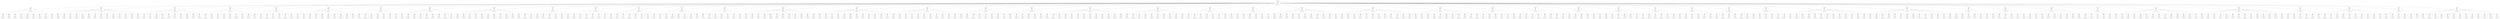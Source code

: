 graph "G" {
  node [
    fontname = "Courier";
  ];
  "6820" [
    label = "Visits: 453\nValue: 312\na . . . . . \nb . a b . b \n. . b . . . \nA . . . . a \n. . b . . . \na b . b a . \n\na: 1 | A: 1 | \nb: 1 | B: 0 | \n\n\nO \"B\" jogou, vez do \"A\":";
  ];
  "6821" [
    label = "Visits: 10\nValue: 3\na . . . . . \nb . a b . b \nA . b . . . \n. . . . . a \nA . b . . . \na b . b a . \n\na: 1 | A: 0 | \nb: 1 | B: 0 | \n\n\nO \"A\" jogou, vez do \"B\":";
  ];
  "6822" [
    label = "Visits: 1\nValue: 1\na . . a . . \n. . . b . b \nA b . b . . \n. . . . . a \nA . b . . . \na b . b a . \n\na: 1 | A: 0 | \nb: 1 | B: 0 | \n\n\nO \"B\" jogou, vez do \"A\":";
  ];
  "6823" [
    label = "Visits: 1\nValue: 1\na . . . . . \nb . a b . b \nA . b . . . \n. . . . . a \nA . b . . . \na b . b a b \n\na: 1 | A: 0 | \nb: 0 | B: 0 | \n\n\nO \"A\" jogou, vez do \"B\":";
  ];
  "6824" [
    label = "Visits: 1\nValue: 1\na . . . . . \nb . a . . b \nA . . . . . \n. . . . . a \nA . b . . . \na b . b a . \n\na: 1 | A: 0 | \nb: 0 | B: 3 | \n\n\nO \"B\" jogou, vez do \"A\":";
  ];
  "6825" [
    label = "Visits: 1\nValue: 1\na . . . . . \nb . a . . . \nA . . . . . \n. . . . . a \nA . b . . . \na b . b a . \n\na: 1 | A: 0 | \nb: 1 | B: 3 | \n\n\nO \"B\" jogou, vez do \"A\":";
  ];
  "6826" [
    label = "Visits: 1\nValue: 1\n. b . . . . \n. . . b . b \nA . b a . . \n. . . . . a \nA . b . . . \na b . b a . \n\na: 2 | A: 0 | \nb: 1 | B: 0 | \n\n\nO \"B\" jogou, vez do \"A\":";
  ];
  "6827" [
    label = "Visits: 1\nValue: 1\na . . . . . \nb . a b . b \nA . b . . . \n. . . . . a \nA b . b . . \na b . . . . \n\na: 2 | A: 0 | \nb: 1 | B: 0 | \n\n\nO \"B\" jogou, vez do \"A\":";
  ];
  "6828" [
    label = "Visits: 1\nValue: 1\na . . . . . \nb . a b . b \nA . b . . a \n. . . . . . \nA . b . . b \na b . b . . \n\na: 2 | A: 0 | \nb: 0 | B: 0 | \n\n\nO \"A\" jogou, vez do \"B\":";
  ];
  "6829" [
    label = "Visits: 1\nValue: 1\na . . . . . \nb b a b . b \nA . . . . . \n. . . . . a \nA . . . . . \na . . b a . \n\na: 1 | A: 0 | \nb: 0 | B: 3 | \n\n\nO \"B\" jogou, vez do \"A\":";
  ];
  "6830" [
    label = "Visits: 1\nValue: 1\na . . . . . \nb . a b . b \nA . b . . . \n. . b . . a \nA . . . . . \na . . . a . \n\na: 1 | A: 0 | \nb: 0 | B: 3 | \n\n\nO \"B\" jogou, vez do \"A\":";
  ];
  "6831" [
    label = "Visits: 15\nValue: 8\na . . . . . \nb . a b . b \n. . b . . . \nA . b . . a \n. . . . . . \na b A b a . \n\na: 1 | A: 0 | \nb: 1 | B: 0 | \n\n\nO \"A\" jogou, vez do \"B\":";
  ];
  "6832" [
    label = "Visits: 1\nValue: 1\na . . . . . \nb . a b . b \nb . b . . . \nA . b . . a \n. . . . . . \na b A b a . \n\na: 1 | A: 0 | \nb: 0 | B: 0 | \n\n\nO \"A\" jogou, vez do \"B\":";
  ];
  "6833" [
    label = "Visits: 1\nValue: 1\na . . . . . \nb . a b . b \n. . b . . a \nA . b . . . \n. . . . . b \na b A b . . \n\na: 2 | A: 0 | \nb: 0 | B: 0 | \n\n\nO \"A\" jogou, vez do \"B\":";
  ];
  "6834" [
    label = "Visits: 1\nValue: 1\na . . . . . \nb . a b . b \n. . . . . . \nA . . . . a \n. . . . . . \na . A . a . \n\na: 1 | A: 0 | \nb: 2 | B: 3 | \n\n\nO \"B\" jogou, vez do \"A\":";
  ];
  "6835" [
    label = "Visits: 1\nValue: 1\na . . . . . \nb b a b . b \n. . . . . . \nA b . b . a \n. . . . . . \na b A b a . \n\na: 1 | A: 0 | \nb: 0 | B: 0 | \n\n\nO \"A\" jogou, vez do \"B\":";
  ];
  "6836" [
    label = "Visits: 1\nValue: 1\na . . . . . \nb . a b . b \n. . b . . . \nA . b . b . \n. . . . . . \na b A b a . \n\na: 2 | A: 0 | \nb: 0 | B: 0 | \n\n\nO \"A\" jogou, vez do \"B\":";
  ];
  "6837" [
    label = "Visits: 1\nValue: 1\na . . b . . \nb . . . . b \n. a b b . . \nA . b . . a \n. . . . . . \na b A b a . \n\na: 1 | A: 0 | \nb: 0 | B: 0 | \n\n\nO \"A\" jogou, vez do \"B\":";
  ];
  "6838" [
    label = "Visits: 1\nValue: 1\n. b . . . . \n. . . b . b \n. . b a . . \nA . b . . a \n. . . . . . \na b A b a . \n\na: 2 | A: 0 | \nb: 1 | B: 0 | \n\n\nO \"B\" jogou, vez do \"A\":";
  ];
  "6839" [
    label = "Visits: 1\nValue: 1\na . b . . . \nb . a . . b \n. . b . b . \nA . b . . a \n. . . . . . \na b A b a . \n\na: 1 | A: 0 | \nb: 0 | B: 0 | \n\n\nO \"A\" jogou, vez do \"B\":";
  ];
  "6840" [
    label = "Visits: 1\nValue: 1\na . . . . . \nb . a b . b \n. . b . . . \nA . b . . a \nb . . . . . \n. . A b a . \n\na: 2 | A: 0 | \nb: 1 | B: 0 | \n\n\nO \"B\" jogou, vez do \"A\":";
  ];
  "6841" [
    label = "Visits: 1\nValue: 1\na . . . . . \nb . a b . b \n. . b . . . \nA . b . . . \n. . . . b . \na b A . . . \n\na: 3 | A: 0 | \nb: 1 | B: 0 | \n\n\nO \"B\" jogou, vez do \"A\":";
  ];
  "6842" [
    label = "Visits: 1\nValue: 1\na . . . . . \nb . a . . b \n. . . . . . \nA . . b . a \n. . . . . . \na b A b a . \n\na: 1 | A: 0 | \nb: 0 | B: 3 | \n\n\nO \"B\" jogou, vez do \"A\":";
  ];
  "6843" [
    label = "Visits: 1\nValue: 1\na . . . . . \nb . a b . b \n. . b b . . \nA . . . . a \n. b . . . . \n. . A b a . \n\na: 2 | A: 0 | \nb: 1 | B: 0 | \n\n\nO \"B\" jogou, vez do \"A\":";
  ];
  "6844" [
    label = "Visits: 1\nValue: 1\na a . b . . \nb . . . . b \n. b . b . . \nA . . . . a \n. b . . . . \na b A b a . \n\na: 1 | A: 0 | \nb: 0 | B: 0 | \n\n\nO \"A\" jogou, vez do \"B\":";
  ];
  "6845" [
    label = "Visits: 1\nValue: 1\na . . . . . \nb . a b . b \n. b b . . . \nA . . . . a \n. . . b . . \na b A . . . \n\na: 2 | A: 0 | \nb: 1 | B: 0 | \n\n\nO \"B\" jogou, vez do \"A\":";
  ];
  "6846" [
    label = "Visits: 11\nValue: 4\na . . . . . \nb . a b . b \n. . b . . . \nA . . . . a \n. . b . . . \na b . b a a \n\na: 0 | A: 1 | \nb: 1 | B: 0 | \n\n\nO \"A\" jogou, vez do \"B\":";
  ];
  "6847" [
    label = "Visits: 1\nValue: 1\n. . . . . . \n. b a b . b \n. . . . . . \nA . . . . a \n. . . . . . \na . . b a a \n\na: 1 | A: 1 | \nb: 1 | B: 3 | \n\n\nO \"B\" jogou, vez do \"A\":";
  ];
  "6848" [
    label = "Visits: 1\nValue: 1\na . . . . . \nb . a . . . \n. . . . . . \nA . . . . a \n. . b . . . \na b . b a a \n\na: 0 | A: 1 | \nb: 1 | B: 3 | \n\n\nO \"B\" jogou, vez do \"A\":";
  ];
  "6849" [
    label = "Visits: 1\nValue: 1\na . . b . . \nb . . . . b \n. a b b . . \nA . . . . a \n. . b . . . \na b . b a a \n\na: 0 | A: 1 | \nb: 0 | B: 0 | \n\n\nO \"A\" jogou, vez do \"B\":";
  ];
  "6850" [
    label = "Visits: 1\nValue: 1\na . . . . . \nb . a b . b \n. . b . . . \nA . b . . a \n. . . . . . \na . . . a a \n\na: 0 | A: 1 | \nb: 0 | B: 3 | \n\n\nO \"B\" jogou, vez do \"A\":";
  ];
  "6851" [
    label = "Visits: 1\nValue: 1\na . . . . . \nb . a b . b \n. . b . . . \nA . . . . a \n. b . b . . \na b . . . a \n\na: 1 | A: 1 | \nb: 1 | B: 0 | \n\n\nO \"B\" jogou, vez do \"A\":";
  ];
  "6852" [
    label = "Visits: 1\nValue: 1\na . . . . . \nb . a b . b \n. . b . . . \nA . . . . a \nb . b . . . \n. . . b a a \n\na: 1 | A: 1 | \nb: 1 | B: 0 | \n\n\nO \"B\" jogou, vez do \"A\":";
  ];
  "6853" [
    label = "Visits: 1\nValue: 1\na . b . . . \nb . a . . b \n. . b . b . \nA . . . . a \n. . b . . . \na b . b a a \n\na: 0 | A: 1 | \nb: 0 | B: 0 | \n\n\nO \"A\" jogou, vez do \"B\":";
  ];
  "6854" [
    label = "Visits: 1\nValue: 1\na . . . . b \nb . a b . . \n. . b . . b \nA . . . . a \n. . b . . . \na b . b a a \n\na: 0 | A: 1 | \nb: 0 | B: 0 | \n\n\nO \"A\" jogou, vez do \"B\":";
  ];
  "6855" [
    label = "Visits: 1\nValue: 1\na . . . . . \nb . a b . b \n. . b . . . \nA . b . . a \n. . . . . . \na . . . a a \n\na: 0 | A: 1 | \nb: 0 | B: 3 | \n\n\nO \"B\" jogou, vez do \"A\":";
  ];
  "6856" [
    label = "Visits: 1\nValue: 1\na . . a . . \n. . . b . b \n. b . b . . \nA . . . . a \n. . b . . . \na b . b a a \n\na: 0 | A: 1 | \nb: 1 | B: 0 | \n\n\nO \"B\" jogou, vez do \"A\":";
  ];
  "6857" [
    label = "Visits: 9\nValue: 2\na . . . . b \nb . a b . . \n. . b . . a \nA . . . . . \n. . b . . a \na b . b a . \n\na: 0 | A: 1 | \nb: 1 | B: 0 | \n\n\nO \"A\" jogou, vez do \"B\":";
  ];
  "6858" [
    label = "Visits: 1\nValue: 1\na . . . . b \nb . a b . . \n. . b . . a \nA . . . . . \nb . b . . a \n. . . b a . \n\na: 1 | A: 1 | \nb: 1 | B: 0 | \n\n\nO \"B\" jogou, vez do \"A\":";
  ];
  "6859" [
    label = "Visits: 1\nValue: 1\na . . . . b \nb . a b . . \n. . b . . a \nA . . . . a \n. . b . . . \na b . b a b \n\na: 0 | A: 1 | \nb: 0 | B: 0 | \n\n\nO \"A\" jogou, vez do \"B\":";
  ];
  "6860" [
    label = "Visits: 1\nValue: 1\n. b . . . b \n. . . b . . \n. . b a . a \nA . . . . . \n. . b . . a \na b . b a . \n\na: 1 | A: 1 | \nb: 1 | B: 0 | \n\n\nO \"B\" jogou, vez do \"A\":";
  ];
  "6861" [
    label = "Visits: 1\nValue: 1\na . . a . b \n. . . b . . \n. b . b . a \nA . . . . . \n. . b . . a \na b . b a . \n\na: 0 | A: 1 | \nb: 1 | B: 0 | \n\n\nO \"B\" jogou, vez do \"A\":";
  ];
  "6862" [
    label = "Visits: 1\nValue: 1\na . . . . b \nb . a b . . \n. . b . . a \nA . . . . . \n. . b . b . \na b . . . . \n\na: 2 | A: 1 | \nb: 1 | B: 0 | \n\n\nO \"B\" jogou, vez do \"A\":";
  ];
  "6863" [
    label = "Visits: 1\nValue: 1\na . . . . . \nb . a . . . \n. . . . . a \nA . . . . . \n. . b . . a \na b . b a . \n\na: 0 | A: 1 | \nb: 1 | B: 3 | \n\n\nO \"B\" jogou, vez do \"A\":";
  ];
  "6864" [
    label = "Visits: 1\nValue: 1\na . . . . . \nb . a b . b \n. . b . . . \nA . . . . a \n. . b . . a \na b . b a . \n\na: 0 | A: 1 | \nb: 1 | B: 0 | \n\n\nO \"B\" jogou, vez do \"A\":";
  ];
  "6865" [
    label = "Visits: 1\nValue: 1\na . . . . b \nb . a b . . \n. . b . . a \nA . . . . . \n. b . b . a \na b . . . . \n\na: 1 | A: 1 | \nb: 1 | B: 0 | \n\n\nO \"B\" jogou, vez do \"A\":";
  ];
  "6866" [
    label = "Visits: 8\nValue: 1\na . b . . . \nb . a . . . \n. . b . a . \nA . . . . . \n. . b . . . \na b . b a . \n\na: 1 | A: 1 | \nb: 2 | B: 0 | \n\n\nO \"A\" jogou, vez do \"B\":";
  ];
  "6867" [
    label = "Visits: 1\nValue: 1\na . b . . . \nb . a . . b \n. . b . . . \nA . . a . . \n. . b . . . \na b . b a . \n\na: 1 | A: 1 | \nb: 1 | B: 0 | \n\n\nO \"B\" jogou, vez do \"A\":";
  ];
  "6868" [
    label = "Visits: 1\nValue: 1\n. b . b . . \n. . . . . . \n. . b a a . \nA . . . . . \n. . b . . . \na b . b a . \n\na: 2 | A: 1 | \nb: 2 | B: 0 | \n\n\nO \"B\" jogou, vez do \"A\":";
  ];
  "6869" [
    label = "Visits: 1\nValue: 1\na . b . . . \nb . a . . . \n. . b . a . \nA . b . . . \n. . . . . . \na . . . a . \n\na: 1 | A: 1 | \nb: 1 | B: 3 | \n\n\nO \"B\" jogou, vez do \"A\":";
  ];
  "6870" [
    label = "Visits: 1\nValue: 1\na . . . . . \nb a . b . . \n. . . . . . \nA . . . . a \n. . . . . . \na b . . a . \n\na: 1 | A: 1 | \nb: 2 | B: 3 | \n\n\nO \"B\" jogou, vez do \"A\":";
  ];
  "6871" [
    label = "Visits: 1\nValue: 1\na . b . . . \nb . a . . . \n. . b . a . \nA . . . . . \n. b . b . . \n. . . b a . \n\na: 2 | A: 1 | \nb: 2 | B: 0 | \n\n\nO \"B\" jogou, vez do \"A\":";
  ];
  "6872" [
    label = "Visits: 1\nValue: 1\na . b . . . \nb . a . . . \n. . b . a . \nA . . . . . \n. b . b . . \na b . . . . \n\na: 2 | A: 1 | \nb: 2 | B: 0 | \n\n\nO \"B\" jogou, vez do \"A\":";
  ];
  "6873" [
    label = "Visits: 1\nValue: 1\na . b . . . \nb . a . . . \n. . b . a . \nA . . . . . \n. . b . b . \na b . . . . \n\na: 2 | A: 1 | \nb: 2 | B: 0 | \n\n\nO \"B\" jogou, vez do \"A\":";
  ];
  "6874" [
    label = "Visits: 11\nValue: 4\na . . . . a \nb . a b . . \n. . b . . b \nA . . . . a \n. . b . . . \na b . b a . \n\na: 0 | A: 1 | \nb: 1 | B: 0 | \n\n\nO \"A\" jogou, vez do \"B\":";
  ];
  "6875" [
    label = "Visits: 1\nValue: 1\na . . . . . \nb . a . . . \n. . . . . b \nA . . . . a \n. . b . . . \na b . b a . \n\na: 1 | A: 1 | \nb: 0 | B: 3 | \n\n\nO \"B\" jogou, vez do \"A\":";
  ];
  "6876" [
    label = "Visits: 1\nValue: 1\na . . . . a \nb b a b . . \n. . . . . b \nA . . . . a \n. . . . . . \na . . b a . \n\na: 0 | A: 1 | \nb: 0 | B: 3 | \n\n\nO \"B\" jogou, vez do \"A\":";
  ];
  "6877" [
    label = "Visits: 1\nValue: 1\na a . b . a \nb . . . . . \n. b . b . b \nA . . . . a \n. . b . . . \na b . b a . \n\na: 0 | A: 1 | \nb: 0 | B: 0 | \n\n\nO \"A\" jogou, vez do \"B\":";
  ];
  "6878" [
    label = "Visits: 1\nValue: 1\na . . . . a \nb . a b . . \n. . b . . b \nA . . . . . \n. . b . b . \na b . . . . \n\na: 2 | A: 1 | \nb: 1 | B: 0 | \n\n\nO \"B\" jogou, vez do \"A\":";
  ];
  "6879" [
    label = "Visits: 1\nValue: 1\na . b . . a \nb . a . . . \n. . b . b . \nA . . . . . \n. . b . . . \na b . b a . \n\na: 1 | A: 1 | \nb: 1 | B: 0 | \n\n\nO \"B\" jogou, vez do \"A\":";
  ];
  "6880" [
    label = "Visits: 1\nValue: 1\na . . b . a \nb . . . . . \n. a b b . b \nA . . . . a \n. . b . . . \na b . b a . \n\na: 0 | A: 1 | \nb: 0 | B: 0 | \n\n\nO \"A\" jogou, vez do \"B\":";
  ];
  "6881" [
    label = "Visits: 1\nValue: 1\na . . . . a \nb . a b . . \n. . b . . b \nA . . . . a \nb . b . . . \n. . . b a . \n\na: 1 | A: 1 | \nb: 1 | B: 0 | \n\n\nO \"B\" jogou, vez do \"A\":";
  ];
  "6882" [
    label = "Visits: 1\nValue: 1\na . . . . a \nb . a b . . \n. . b . . b \nA . . . . a \n. . b . . . \na b . b a b \n\na: 0 | A: 1 | \nb: 0 | B: 0 | \n\n\nO \"A\" jogou, vez do \"B\":";
  ];
  "6883" [
    label = "Visits: 1\nValue: 1\n. b . . . a \n. . . b . . \n. . b a . b \nA . . . . a \n. . b . . . \na b . b a . \n\na: 1 | A: 1 | \nb: 1 | B: 0 | \n\n\nO \"B\" jogou, vez do \"A\":";
  ];
  "6884" [
    label = "Visits: 1\nValue: 1\na . . . . a \nb . a b . . \n. . b . . b \nA . b . . a \n. . . . . . \na . . . a . \n\na: 0 | A: 1 | \nb: 0 | B: 3 | \n\n\nO \"B\" jogou, vez do \"A\":";
  ];
  "6885" [
    label = "Visits: 8\nValue: 1\na . . a . . \n. . . b . b \n. A . b . . \n. . . . . a \n. . b . . . \na b . b a . \n\na: 1 | A: 1 | \nb: 2 | B: 0 | \n\n\nO \"A\" jogou, vez do \"B\":";
  ];
  "6886" [
    label = "Visits: 1\nValue: 1\na . . a b . \n. . . . . b \n. A b . b . \n. . . . . a \n. . b . . . \na b . b a . \n\na: 1 | A: 1 | \nb: 1 | B: 0 | \n\n\nO \"B\" jogou, vez do \"A\":";
  ];
  "6887" [
    label = "Visits: 1\nValue: 1\na . . a . . \n. . . b . b \n. A . b . a \n. . . . . . \n. . b . . b \na b . b . . \n\na: 2 | A: 1 | \nb: 1 | B: 0 | \n\n\nO \"B\" jogou, vez do \"A\":";
  ];
  "6888" [
    label = "Visits: 1\nValue: 1\na . . . . . \n. . b . b b \n. A . . . . \n. . . . b a \n. . b . . . \na b . b a . \n\na: 2 | A: 1 | \nb: 1 | B: 0 | \n\n\nO \"B\" jogou, vez do \"A\":";
  ];
  "6889" [
    label = "Visits: 1\nValue: 1\na . . a . b \n. . . b . . \n. A . b . b \n. . . . . . \n. . b . . a \na b . b a . \n\na: 1 | A: 1 | \nb: 1 | B: 0 | \n\n\nO \"B\" jogou, vez do \"A\":";
  ];
  "6890" [
    label = "Visits: 1\nValue: 1\na . . a . . \n. . b b . b \n. A . . . . \n. . . . b . \n. . b . . . \na b . b a . \n\na: 2 | A: 1 | \nb: 1 | B: 0 | \n\n\nO \"B\" jogou, vez do \"A\":";
  ];
  "6891" [
    label = "Visits: 1\nValue: 1\na . b . a . \n. . . . . b \n. A . b b . \n. . . . . a \n. . b . . . \na b . b a . \n\na: 1 | A: 1 | \nb: 1 | B: 0 | \n\n\nO \"B\" jogou, vez do \"A\":";
  ];
  "6892" [
    label = "Visits: 1\nValue: 1\na . . a . . \n. . . b . b \n. A . b . . \n. . . . . a \n. . . . . . \na b . . a . \n\na: 1 | A: 1 | \nb: 1 | B: 3 | \n\n\nO \"B\" jogou, vez do \"A\":";
  ];
  "6893" [
    label = "Visits: 10\nValue: 3\na . . a . . \nb . . . . b \n. a b b . . \nA . . . . a \n. . b . . . \na b . b a . \n\na: 0 | A: 1 | \nb: 1 | B: 0 | \n\n\nO \"A\" jogou, vez do \"B\":";
  ];
  "6894" [
    label = "Visits: 1\nValue: 1\na . a . b . \nb . . . . . \n. a b b . . \nA . . . . a \n. . b . . . \na b . b a . \n\na: 0 | A: 1 | \nb: 1 | B: 0 | \n\n\nO \"B\" jogou, vez do \"A\":";
  ];
  "6895" [
    label = "Visits: 1\nValue: 1\na . . a . . \nb b . b . b \n. a . . . . \nA . . . . a \n. . . . . . \na . . b a . \n\na: 0 | A: 1 | \nb: 0 | B: 3 | \n\n\nO \"B\" jogou, vez do \"A\":";
  ];
  "6896" [
    label = "Visits: 1\nValue: 1\na . b . a . \nb . . . . b \n. a b b . . \nA . . . . a \n. . b . . . \na b . b a . \n\na: 0 | A: 1 | \nb: 0 | B: 0 | \n\n\nO \"A\" jogou, vez do \"B\":";
  ];
  "6897" [
    label = "Visits: 1\nValue: 1\na . . a . . \nb a . b . b \n. . . b . . \nA . . . . a \n. . . . . . \na b . . a . \n\na: 0 | A: 1 | \nb: 0 | B: 3 | \n\n\nO \"B\" jogou, vez do \"A\":";
  ];
  "6898" [
    label = "Visits: 1\nValue: 1\na . . a . . \nb . . . . b \n. a b b . . \nA . . . . a \n. b . b . . \n. . . b a . \n\na: 1 | A: 1 | \nb: 1 | B: 0 | \n\n\nO \"B\" jogou, vez do \"A\":";
  ];
  "6899" [
    label = "Visits: 1\nValue: 1\na . . a . . \nb . . . . . \n. a . . . . \nA . . . . . \n. . b . . . \na b . b a . \n\na: 1 | A: 1 | \nb: 1 | B: 3 | \n\n\nO \"B\" jogou, vez do \"A\":";
  ];
  "6900" [
    label = "Visits: 1\nValue: 1\n. b . a . . \n. . . . . b \n. a b b . . \nA . . . . a \n. . b . . . \na b . b a . \n\na: 1 | A: 1 | \nb: 1 | B: 0 | \n\n\nO \"B\" jogou, vez do \"A\":";
  ];
  "6901" [
    label = "Visits: 1\nValue: 1\na . . . . . \nb . b . . b \n. a . . . . \nA . b . b a \n. . b . . . \na b . b a . \n\na: 1 | A: 1 | \nb: 0 | B: 0 | \n\n\nO \"A\" jogou, vez do \"B\":";
  ];
  "6902" [
    label = "Visits: 1\nValue: 1\n. . . a . . \n. b . . . b \n. . . b . . \nA a . . . a \n. . . . . . \na . . b a . \n\na: 1 | A: 1 | \nb: 1 | B: 3 | \n\n\nO \"B\" jogou, vez do \"A\":";
  ];
  "6903" [
    label = "Visits: 13\nValue: 6\na . . . . . \nb b a b . b \n. . . . . . \nA . . A . a \n. . b . . . \na b . b a . \n\na: 1 | A: 0 | \nb: 1 | B: 0 | \n\n\nO \"A\" jogou, vez do \"B\":";
  ];
  "6904" [
    label = "Visits: 1\nValue: 1\n. b . . . . \n. . . b . b \n. b . a . . \nA . . A . a \n. . b . . . \na b . b a . \n\na: 2 | A: 0 | \nb: 1 | B: 0 | \n\n\nO \"B\" jogou, vez do \"A\":";
  ];
  "6905" [
    label = "Visits: 1\nValue: 1\na . b . . . \nb . . . . b \nb . a . b . \nA . . A . a \n. . b . . . \na b . b a . \n\na: 1 | A: 0 | \nb: 0 | B: 0 | \n\n\nO \"A\" jogou, vez do \"B\":";
  ];
  "6906" [
    label = "Visits: 1\nValue: 1\na . . . . . \nb b a b . b \n. . . . . . \nA . b A . a \n. . . . . . \na . . . a . \n\na: 1 | A: 0 | \nb: 0 | B: 3 | \n\n\nO \"B\" jogou, vez do \"A\":";
  ];
  "6907" [
    label = "Visits: 1\nValue: 1\na . . . . . \nb b a b . b \n. . . . . . \nA . . A . a \n. . . . . . \na b . . a . \n\na: 1 | A: 0 | \nb: 0 | B: 3 | \n\n\nO \"B\" jogou, vez do \"A\":";
  ];
  "6908" [
    label = "Visits: 1\nValue: 1\na . b . . . \nb . a b . b \nb . . . . . \nA . . A . a \n. . b . . . \na b . b a . \n\na: 1 | A: 0 | \nb: 0 | B: 0 | \n\n\nO \"A\" jogou, vez do \"B\":";
  ];
  "6909" [
    label = "Visits: 1\nValue: 1\na a . b . . \nb b . . . b \n. . . b . . \nA . . A . a \n. . b . . . \na b . b a . \n\na: 1 | A: 0 | \nb: 0 | B: 0 | \n\n\nO \"A\" jogou, vez do \"B\":";
  ];
  "6910" [
    label = "Visits: 1\nValue: 1\na . . . . . \nb b a b . b \n. . . . . . \nA . . A . a \nb . b . . . \n. . . b a . \n\na: 2 | A: 0 | \nb: 1 | B: 0 | \n\n\nO \"B\" jogou, vez do \"A\":";
  ];
  "6911" [
    label = "Visits: 1\nValue: 1\na . . . . . \nb b a b . b \n. . . . . . \nA . . A . a \n. b . b . . \na b . . . . \n\na: 2 | A: 0 | \nb: 1 | B: 0 | \n\n\nO \"B\" jogou, vez do \"A\":";
  ];
  "6912" [
    label = "Visits: 1\nValue: 1\na . . . . . \nb b a b . b \n. . . . . a \nA . . A . . \n. . b . . b \na b . b . . \n\na: 2 | A: 0 | \nb: 0 | B: 0 | \n\n\nO \"A\" jogou, vez do \"B\":";
  ];
  "6913" [
    label = "Visits: 1\nValue: 1\na . . . . . \nb b a b b . \n. . . . . . \nA . . A . a \n. . b . . . \na b . b a . \n\na: 1 | A: 0 | \nb: 1 | B: 0 | \n\n\nO \"B\" jogou, vez do \"A\":";
  ];
  "6914" [
    label = "Visits: 1\nValue: 1\na . . b . . \nb b . . . b \n. a . b . . \nA . . A . a \n. . b . . . \na b . b a . \n\na: 1 | A: 0 | \nb: 0 | B: 0 | \n\n\nO \"A\" jogou, vez do \"B\":";
  ];
  "6915" [
    label = "Visits: 1\nValue: 1\na . . . . . \nb b a b . b \n. . . . . . \nA . b A . a \n. . . . . . \na . . . a . \n\na: 1 | A: 0 | \nb: 0 | B: 3 | \n\n\nO \"B\" jogou, vez do \"A\":";
  ];
  "6916" [
    label = "Visits: 8\nValue: 1\n. a . . . . \n. . . b . b \n. . b a . . \nA . . . . a \n. . b . . . \na b . b a . \n\na: 1 | A: 1 | \nb: 2 | B: 0 | \n\n\nO \"A\" jogou, vez do \"B\":";
  ];
  "6917" [
    label = "Visits: 1\nValue: 1\n. a . . . . \n. . . b . b \n. . b a . . \nA . . . . a \nb . b . . . \n. . . b a . \n\na: 2 | A: 1 | \nb: 2 | B: 0 | \n\n\nO \"B\" jogou, vez do \"A\":";
  ];
  "6918" [
    label = "Visits: 1\nValue: 1\n. a b . . . \n. . . . . . \n. . b a b . \nA . . . . . \n. . b . . . \na b . b a . \n\na: 2 | A: 1 | \nb: 2 | B: 0 | \n\n\nO \"B\" jogou, vez do \"A\":";
  ];
  "6919" [
    label = "Visits: 1\nValue: 1\n. a . . . . \n. . b . b . \n. . b . . . \nA . a . . a \n. . b . . . \na b . b a . \n\na: 1 | A: 1 | \nb: 2 | B: 0 | \n\n\nO \"B\" jogou, vez do \"A\":";
  ];
  "6920" [
    label = "Visits: 1\nValue: 1\n. a . . . . \n. . . b . b \n. . b a . . \nA . . . . a \n. b . b . . \n. . . b a . \n\na: 2 | A: 1 | \nb: 2 | B: 0 | \n\n\nO \"B\" jogou, vez do \"A\":";
  ];
  "6921" [
    label = "Visits: 1\nValue: 1\n. a . . . . \n. . a b . b \n. . b . . . \nA . . . b . \n. . b . . . \na b . b a . \n\na: 2 | A: 1 | \nb: 1 | B: 0 | \n\n\nO \"B\" jogou, vez do \"A\":";
  ];
  "6922" [
    label = "Visits: 1\nValue: 1\na . b . . . \n. . . . . b \n. . b a b . \nA . . . . a \n. . b . . . \na b . b a . \n\na: 1 | A: 1 | \nb: 1 | B: 0 | \n\n\nO \"B\" jogou, vez do \"A\":";
  ];
  "6923" [
    label = "Visits: 1\nValue: 1\n. a . . . . \n. . . b . b \nb . b a . . \nA . . . . a \n. . b . . . \na b . b a . \n\na: 1 | A: 1 | \nb: 1 | B: 0 | \n\n\nO \"B\" jogou, vez do \"A\":";
  ];
  "6924" [
    label = "Visits: 8\nValue: 1\n. . . . . . \n. a a b . b \n. . . . . . \nA . . . . a \n. . . . . . \na . . b a . \n\na: 1 | A: 1 | \nb: 2 | B: 3 | \n\n\nO \"A\" jogou, vez do \"B\":";
  ];
  "6925" [
    label = "Visits: 1\nValue: 1\n. . a . . . \n. . a b . b \nB . . . . . \n. . . . . a \nA . . . . . \na . . b a . \n\na: 1 | A: 1 | \nb: 2 | B: 2 | \n\n\nO \"B\" jogou, vez do \"A\":";
  ];
  "6926" [
    label = "Visits: 1\nValue: 1\n. . . . . . \n. a a b . b \n. . . . . . \n. . . . . a \n. B . . . . \n. . . b a . \n\na: 2 | A: 2 | \nb: 2 | B: 2 | \n\n\nO \"B\" jogou, vez do \"A\":";
  ];
  "6927" [
    label = "Visits: 1\nValue: 1\n. . a . . . \n. . a b . b \nb . . . . . \nA . . . . a \n. . . . . . \na . . b a . \n\na: 1 | A: 1 | \nb: 1 | B: 3 | \n\n\nO \"B\" jogou, vez do \"A\":";
  ];
  "6928" [
    label = "Visits: 1\nValue: 1\nB . . . . . \n. . a b . b \n. . a . . . \nA . . . . a \n. . . . . . \na . . b a . \n\na: 1 | A: 1 | \nb: 2 | B: 2 | \n\n\nO \"B\" jogou, vez do \"A\":";
  ];
  "6929" [
    label = "Visits: 1\nValue: 1\n. . . . . . \n. a a b . b \n. . . . . . \nA . b . . a \n. . . . . . \na . . b a . \n\na: 1 | A: 1 | \nb: 1 | B: 3 | \n\n\nO \"B\" jogou, vez do \"A\":";
  ];
  "6930" [
    label = "Visits: 1\nValue: 1\n. . . . . . \n. a a b . b \n. . . . . . \n. B . . . a \n. . . . . . \na . . b a . \n\na: 1 | A: 2 | \nb: 2 | B: 2 | \n\n\nO \"B\" jogou, vez do \"A\":";
  ];
  "6931" [
    label = "Visits: 1\nValue: 1\n. a . a . . \n. . . b . b \n. b . . . . \nA . . . . a \n. . . . . . \na . . b a . \n\na: 1 | A: 1 | \nb: 1 | B: 3 | \n\n\nO \"B\" jogou, vez do \"A\":";
  ];
  "6932" [
    label = "Visits: 8\nValue: 1\n. . . . . . \n. A a b . b \n. . . . . . \nA . . . . a \n. . . . . . \na . . b a . \n\na: 2 | A: 0 | \nb: 2 | B: 3 | \n\n\nO \"A\" jogou, vez do \"B\":";
  ];
  "6933" [
    label = "Visits: 1\nValue: 1\n. . . . . . \n. A a b . b \n. . . . . . \nA . . . . a \n. . . b . . \na . . . . . \n\na: 3 | A: 0 | \nb: 2 | B: 3 | \n\n\nO \"B\" jogou, vez do \"A\":";
  ];
  "6934" [
    label = "Visits: 1\nValue: 1\n. . . . . . \n. A a b . b \n. . . . . . \nA . . . . a \n. . . B . . \na . . . . . \n\na: 3 | A: 0 | \nb: 3 | B: 2 | \n\n\nO \"B\" jogou, vez do \"A\":";
  ];
  "6935" [
    label = "Visits: 1\nValue: 1\n. . . . . b \n. A a b . . \n. . . . . B \nA . . . . . \n. . . . . a \na . . b a . \n\na: 2 | A: 0 | \nb: 2 | B: 2 | \n\n\nO \"B\" jogou, vez do \"A\":";
  ];
  "6936" [
    label = "Visits: 1\nValue: 1\n. B . . . . \n. . . b . b \n. A . a . . \nA . . . . a \n. . . . . . \na . . b a . \n\na: 2 | A: 0 | \nb: 2 | B: 2 | \n\n\nO \"B\" jogou, vez do \"A\":";
  ];
  "6937" [
    label = "Visits: 1\nValue: 1\n. . . . . . \n. A a b . b \n. . . . . . \nA . b . . a \n. . . . . . \na . . b a . \n\na: 2 | A: 0 | \nb: 1 | B: 3 | \n\n\nO \"B\" jogou, vez do \"A\":";
  ];
  "6938" [
    label = "Visits: 1\nValue: 1\n. . . . . b \n. A a b . . \n. . . . . b \nA . . . . . \n. . . . . a \na . . b a . \n\na: 2 | A: 0 | \nb: 1 | B: 3 | \n\n\nO \"B\" jogou, vez do \"A\":";
  ];
  "6939" [
    label = "Visits: 1\nValue: 1\n. . A . . . \n. . a b . b \nB . . . . . \n. . . . . a \nA . . . . . \na . . b a . \n\na: 2 | A: 0 | \nb: 2 | B: 2 | \n\n\nO \"B\" jogou, vez do \"A\":";
  ];
  "6940" [
    label = "Visits: 8\nValue: 1\n. A . . . . \n. . . b . b \n. . b a . . \nA . . . . a \n. . b . . . \na b . b a . \n\na: 2 | A: 0 | \nb: 2 | B: 0 | \n\n\nO \"A\" jogou, vez do \"B\":";
  ];
  "6941" [
    label = "Visits: 1\nValue: 1\n. A . . . . \n. . b . b . \n. . b . . . \nA . a . . a \n. . b . . . \na b . b a . \n\na: 2 | A: 0 | \nb: 2 | B: 0 | \n\n\nO \"B\" jogou, vez do \"A\":";
  ];
  "6942" [
    label = "Visits: 1\nValue: 1\n. A . . . . \n. b . b . b \n. . . a . . \nA . . . . a \n. . . . . . \na . . b a . \n\na: 2 | A: 0 | \nb: 1 | B: 3 | \n\n\nO \"B\" jogou, vez do \"A\":";
  ];
  "6943" [
    label = "Visits: 1\nValue: 1\n. A b . . . \n. . . . . . \n. . b a b . \nA . . . . . \n. . b . . . \na b . b a . \n\na: 3 | A: 0 | \nb: 2 | B: 0 | \n\n\nO \"B\" jogou, vez do \"A\":";
  ];
  "6944" [
    label = "Visits: 1\nValue: 1\nb A . . . . \n. . . b . b \n. . b a . . \nA . . . . a \n. . b . . . \na b . b a . \n\na: 2 | A: 0 | \nb: 1 | B: 0 | \n\n\nO \"B\" jogou, vez do \"A\":";
  ];
  "6945" [
    label = "Visits: 1\nValue: 1\n. A . . . . \n. . . . . . \n. . . a . . \nA . . . . a \n. . b . . . \na b . b a . \n\na: 2 | A: 0 | \nb: 2 | B: 3 | \n\n\nO \"B\" jogou, vez do \"A\":";
  ];
  "6946" [
    label = "Visits: 1\nValue: 1\n. A . . . . \n. . b . b b \n. . . . . . \nA . b . a a \n. . b . . . \na b . b a . \n\na: 2 | A: 0 | \nb: 1 | B: 0 | \n\n\nO \"B\" jogou, vez do \"A\":";
  ];
  "6947" [
    label = "Visits: 1\nValue: 1\n. A . . . b \n. . . b . . \n. . b a . b \nA . . . . . \n. . b . . a \na b . b a . \n\na: 2 | A: 0 | \nb: 1 | B: 0 | \n\n\nO \"B\" jogou, vez do \"A\":";
  ];
  "6948" [
    label = "Visits: 8\nValue: 1\na . . . . . \nb . a b . b \n. . b . . . \nA . . . . a \n. b . A . . \na b . . . . \n\na: 2 | A: 0 | \nb: 2 | B: 0 | \n\n\nO \"A\" jogou, vez do \"B\":";
  ];
  "6949" [
    label = "Visits: 1\nValue: 1\na . . . . . \nb b a b . b \n. . . . . . \nA . . b . a \n. b . A . . \na b . . . . \n\na: 2 | A: 0 | \nb: 1 | B: 0 | \n\n\nO \"B\" jogou, vez do \"A\":";
  ];
  "6950" [
    label = "Visits: 1\nValue: 1\na . . . . . \nb . a b . b \n. . b . . . \nA . . . b . \n. b . A . . \na b . . . . \n\na: 3 | A: 0 | \nb: 1 | B: 0 | \n\n\nO \"B\" jogou, vez do \"A\":";
  ];
  "6951" [
    label = "Visits: 1\nValue: 1\na . . . . . \nb . a b . b \n. . b . . . \nA . . . . a \n. b . A . . \na b . b . . \n\na: 2 | A: 0 | \nb: 1 | B: 0 | \n\n\nO \"B\" jogou, vez do \"A\":";
  ];
  "6952" [
    label = "Visits: 1\nValue: 1\na . . . . . \nb . a b . b \nb . b . . . \nA . . . . a \n. b . A . . \na b . . . . \n\na: 2 | A: 0 | \nb: 1 | B: 0 | \n\n\nO \"B\" jogou, vez do \"A\":";
  ];
  "6953" [
    label = "Visits: 1\nValue: 1\na . . . . b \nb . a b . . \n. . b . . b \nA . . . . . \n. b . A . a \na b . . . . \n\na: 2 | A: 0 | \nb: 1 | B: 0 | \n\n\nO \"B\" jogou, vez do \"A\":";
  ];
  "6954" [
    label = "Visits: 1\nValue: 1\na . . . . . \nb . a b . b \n. . b . . . \nA . . . . a \n. b . A . . \na b b . . . \n\na: 2 | A: 0 | \nb: 1 | B: 0 | \n\n\nO \"B\" jogou, vez do \"A\":";
  ];
  "6955" [
    label = "Visits: 1\nValue: 1\na . . . . . \nb . a b b . \n. . b . . . \nA . . . . a \n. b . A . . \na b . . . . \n\na: 2 | A: 0 | \nb: 2 | B: 0 | \n\n\nO \"B\" jogou, vez do \"A\":";
  ];
  "6956" [
    label = "Visits: 13\nValue: 6\na . . . . . \nb . a b . b \n. . b . . . \nA . b . . a \n. . . . . . \na b a b a . \n\na: 0 | A: 1 | \nb: 1 | B: 0 | \n\n\nO \"A\" jogou, vez do \"B\":";
  ];
  "6957" [
    label = "Visits: 1\nValue: 1\na . . a . . \n. . . b . b \n. b . b . . \nA . . . . a \n. . . b . . \na b a b a . \n\na: 0 | A: 1 | \nb: 1 | B: 0 | \n\n\nO \"B\" jogou, vez do \"A\":";
  ];
  "6958" [
    label = "Visits: 1\nValue: 1\na . . . . b \nb . a b . . \n. . b . . b \nA . b . . a \n. . . . . . \na b a b a . \n\na: 0 | A: 1 | \nb: 0 | B: 0 | \n\n\nO \"A\" jogou, vez do \"B\":";
  ];
  "6959" [
    label = "Visits: 1\nValue: 1\na . . . . . \nb . a . . . \n. . . . . . \nA . b . . a \n. . . . . . \na b a b a . \n\na: 0 | A: 1 | \nb: 1 | B: 3 | \n\n\nO \"B\" jogou, vez do \"A\":";
  ];
  "6960" [
    label = "Visits: 1\nValue: 1\n. b . . . . \n. . . b . b \n. . b a . . \nA . b . . a \n. . . . . . \na b a b a . \n\na: 1 | A: 1 | \nb: 1 | B: 0 | \n\n\nO \"B\" jogou, vez do \"A\":";
  ];
  "6961" [
    label = "Visits: 1\nValue: 1\na . . b . . \nb . . . . b \n. a b b . . \nA . b . . a \n. . . . . . \na b a b a . \n\na: 0 | A: 1 | \nb: 0 | B: 0 | \n\n\nO \"A\" jogou, vez do \"B\":";
  ];
  "6962" [
    label = "Visits: 1\nValue: 1\na . . . . . \nb . a . . b \n. . . . . . \nA . . b . a \n. . . . . . \na b a b a . \n\na: 0 | A: 1 | \nb: 0 | B: 3 | \n\n\nO \"B\" jogou, vez do \"A\":";
  ];
  "6963" [
    label = "Visits: 1\nValue: 1\na . . . . . \nb . a b . b \n. . b . . . \nA . b . . a \nb . . . . . \n. . a b a . \n\na: 1 | A: 1 | \nb: 1 | B: 0 | \n\n\nO \"B\" jogou, vez do \"A\":";
  ];
  "6964" [
    label = "Visits: 1\nValue: 1\na . b . . . \nb . a . . b \n. . b . b . \nA . b . . a \n. . . . . . \na b a b a . \n\na: 0 | A: 1 | \nb: 0 | B: 0 | \n\n\nO \"A\" jogou, vez do \"B\":";
  ];
  "6965" [
    label = "Visits: 1\nValue: 1\na . . . . . \nb . a b . b \n. b b . . . \nA . . . . a \n. . . b . . \na b . . . . \n\na: 2 | A: 1 | \nb: 1 | B: 0 | \n\n\nO \"B\" jogou, vez do \"A\":";
  ];
  "6966" [
    label = "Visits: 1\nValue: 1\na a . b . . \nb . . . . b \n. b . b . . \nA . . . . a \n. b . . . . \na b a b a . \n\na: 0 | A: 1 | \nb: 0 | B: 0 | \n\n\nO \"A\" jogou, vez do \"B\":";
  ];
  "6967" [
    label = "Visits: 1\nValue: 1\na . . . . . \nb b a b . b \n. . . . . . \nA b . b . a \n. . . . . . \na b a b a . \n\na: 0 | A: 1 | \nb: 0 | B: 0 | \n\n\nO \"A\" jogou, vez do \"B\":";
  ];
  "6968" [
    label = "Visits: 1\nValue: 1\na . . . . . \nb . a b . b \n. . b . . . \nA . b . . . \n. . . . b . \na b a . . . \n\na: 2 | A: 1 | \nb: 1 | B: 0 | \n\n\nO \"B\" jogou, vez do \"A\":";
  ];
  "6969" [
    label = "Visits: 13\nValue: 6\na . . . . . \nb . a b . b \na . b . . . \nA . . . . a \n. . b . . . \na b . b a . \n\na: 0 | A: 1 | \nb: 1 | B: 0 | \n\n\nO \"A\" jogou, vez do \"B\":";
  ];
  "6970" [
    label = "Visits: 1\nValue: 1\na . . . . . \nb . a b . b \na . b . . . \nA . . . . . \n. . b . b . \na b . . . . \n\na: 2 | A: 1 | \nb: 1 | B: 0 | \n\n\nO \"B\" jogou, vez do \"A\":";
  ];
  "6971" [
    label = "Visits: 1\nValue: 1\na . . . . . \nb . a b . b \na . b . . . \nA . b . . a \n. . . . . . \na . . . a . \n\na: 0 | A: 1 | \nb: 0 | B: 3 | \n\n\nO \"B\" jogou, vez do \"A\":";
  ];
  "6972" [
    label = "Visits: 1\nValue: 1\n. . . . . . \n. b a b . b \n. . . . . . \nA . . . . a \n. . . . . . \na . . b a . \n\na: 2 | A: 1 | \nb: 1 | B: 3 | \n\n\nO \"B\" jogou, vez do \"A\":";
  ];
  "6973" [
    label = "Visits: 1\nValue: 1\na . . . . . \nb . a b b . \na . b . . . \nA . . . . a \n. . b . . . \na b . b a . \n\na: 0 | A: 1 | \nb: 1 | B: 0 | \n\n\nO \"B\" jogou, vez do \"A\":";
  ];
  "6974" [
    label = "Visits: 1\nValue: 1\na . . . . . \nb . a b . b \na . b . . a \nA . . . . . \n. . b . . b \na b . b . . \n\na: 1 | A: 1 | \nb: 0 | B: 0 | \n\n\nO \"A\" jogou, vez do \"B\":";
  ];
  "6975" [
    label = "Visits: 1\nValue: 1\na . b . . . \nb . a . . b \na . b . b . \nA . . . . a \n. . b . . . \na b . b a . \n\na: 0 | A: 1 | \nb: 0 | B: 0 | \n\n\nO \"A\" jogou, vez do \"B\":";
  ];
  "6976" [
    label = "Visits: 1\nValue: 1\na . . . . . \nb . a b . b \na . b . . . \nA . . . b . \n. . b . . . \na b . b a . \n\na: 1 | A: 1 | \nb: 0 | B: 0 | \n\n\nO \"A\" jogou, vez do \"B\":";
  ];
  "6977" [
    label = "Visits: 1\nValue: 1\na . . b . . \nb . . . . b \na a b b . . \nA . . . . a \n. . b . . . \na b . b a . \n\na: 0 | A: 1 | \nb: 0 | B: 0 | \n\n\nO \"A\" jogou, vez do \"B\":";
  ];
  "6978" [
    label = "Visits: 1\nValue: 1\n. b . . . . \n. . . b . b \na . b a . . \nA . . . . a \n. . b . . . \na b . b a . \n\na: 1 | A: 1 | \nb: 1 | B: 0 | \n\n\nO \"B\" jogou, vez do \"A\":";
  ];
  "6979" [
    label = "Visits: 1\nValue: 1\na a . b . . \nb . . . . b \na b . b . . \nA . . . . a \n. . b . . . \na b . b a . \n\na: 0 | A: 1 | \nb: 0 | B: 0 | \n\n\nO \"A\" jogou, vez do \"B\":";
  ];
  "6980" [
    label = "Visits: 1\nValue: 1\na . . . . . \nb . a b . b \na . b . . . \nA . . . . a \n. b . b . . \na b . . . . \n\na: 1 | A: 1 | \nb: 1 | B: 0 | \n\n\nO \"B\" jogou, vez do \"A\":";
  ];
  "6981" [
    label = "Visits: 1\nValue: 1\na . . . . . \nb b a b . b \na . . . . . \nA . . . . a \n. . . . . . \na . . b a . \n\na: 0 | A: 1 | \nb: 0 | B: 3 | \n\n\nO \"B\" jogou, vez do \"A\":";
  ];
  "6982" [
    label = "Visits: 12\nValue: 5\na . . . . . \nb . a b . b \n. . b . . . \nA . . . a . \n. . b . . . \na b . b a . \n\na: 1 | A: 1 | \nb: 1 | B: 0 | \n\n\nO \"A\" jogou, vez do \"B\":";
  ];
  "6983" [
    label = "Visits: 1\nValue: 1\na . . . . . \nb . a b . b \n. . b . . . \nA . . a . b \n. . b . . . \na b . b a . \n\na: 1 | A: 1 | \nb: 0 | B: 0 | \n\n\nO \"A\" jogou, vez do \"B\":";
  ];
  "6984" [
    label = "Visits: 1\nValue: 1\na . . a . . \n. . . b . b \n. b . b . . \nA . . . a . \n. . b . . . \na b . b a . \n\na: 1 | A: 1 | \nb: 1 | B: 0 | \n\n\nO \"B\" jogou, vez do \"A\":";
  ];
  "6985" [
    label = "Visits: 1\nValue: 1\na . . . . . \nb . a b . b \n. . b . . . \nA . . . a . \n. b . b . . \n. . . b a . \n\na: 2 | A: 1 | \nb: 1 | B: 0 | \n\n\nO \"B\" jogou, vez do \"A\":";
  ];
  "6986" [
    label = "Visits: 1\nValue: 1\na . . . . . \nb . a . . b \n. . . . . . \nA . . . a . \n. . b . . . \na b . b a . \n\na: 1 | A: 1 | \nb: 0 | B: 3 | \n\n\nO \"B\" jogou, vez do \"A\":";
  ];
  "6987" [
    label = "Visits: 1\nValue: 1\na . . . . . \nb . a b . b \n. . b . . . \nA . . . a . \n. . b . . . \na b . b a b \n\na: 1 | A: 1 | \nb: 0 | B: 0 | \n\n\nO \"A\" jogou, vez do \"B\":";
  ];
  "6988" [
    label = "Visits: 1\nValue: 1\na . . . . . \nb . a b . b \n. . b . . . \nA . . . a . \nb . b . . . \n. . . b a . \n\na: 2 | A: 1 | \nb: 1 | B: 0 | \n\n\nO \"B\" jogou, vez do \"A\":";
  ];
  "6989" [
    label = "Visits: 1\nValue: 1\na a . b . . \nb . . . . b \n. b . b . . \nA . . . . . \n. . b . . a \na b . b a . \n\na: 1 | A: 1 | \nb: 0 | B: 0 | \n\n\nO \"A\" jogou, vez do \"B\":";
  ];
  "6990" [
    label = "Visits: 1\nValue: 1\na . b . . . \nb . a . . . \n. . b . b . \nA . . . . . \n. . b . a . \na b . b a . \n\na: 1 | A: 1 | \nb: 1 | B: 0 | \n\n\nO \"B\" jogou, vez do \"A\":";
  ];
  "6991" [
    label = "Visits: 1\nValue: 1\na . . . . . \nb . a b . b \n. . b . . . \nA . b . a . \n. . . . . . \na . . . a . \n\na: 1 | A: 1 | \nb: 0 | B: 3 | \n\n\nO \"B\" jogou, vez do \"A\":";
  ];
  "6992" [
    label = "Visits: 1\nValue: 1\na . . . . b \nb . a b . . \n. . b . . b \nA . . . a . \n. . b . . . \na b . b a . \n\na: 1 | A: 1 | \nb: 0 | B: 0 | \n\n\nO \"A\" jogou, vez do \"B\":";
  ];
  "6993" [
    label = "Visits: 1\nValue: 1\n. . . . . . \n. b a b . b \n. . . . . . \nA . . . a . \n. . . . . . \na . . b a . \n\na: 2 | A: 1 | \nb: 1 | B: 3 | \n\n\nO \"B\" jogou, vez do \"A\":";
  ];
  "6994" [
    label = "Visits: 9\nValue: 2\na a . b . . \nb . . . . b \n. b . A . . \nA . . . . a \n. . b . . . \na b . b a . \n\na: 1 | A: 0 | \nb: 1 | B: 0 | \n\n\nO \"A\" jogou, vez do \"B\":";
  ];
  "6995" [
    label = "Visits: 1\nValue: 1\na a . b . . \nb . . . . b \n. b . A . . \nA . . . . a \n. b . b . . \n. . . b a . \n\na: 2 | A: 0 | \nb: 1 | B: 0 | \n\n\nO \"B\" jogou, vez do \"A\":";
  ];
  "6996" [
    label = "Visits: 1\nValue: 1\na a . b . . \nb . . . . b \nb . b A . . \nA . . . . a \n. . b . . . \na b . b a . \n\na: 1 | A: 0 | \nb: 0 | B: 0 | \n\n\nO \"A\" jogou, vez do \"B\":";
  ];
  "6997" [
    label = "Visits: 1\nValue: 1\na a . b . . \nb . . . . b \n. b . A . . \nA . . . . a \n. . . . . . \na . . b a . \n\na: 1 | A: 0 | \nb: 0 | B: 3 | \n\n\nO \"B\" jogou, vez do \"A\":";
  ];
  "6998" [
    label = "Visits: 1\nValue: 1\na a . b . . \nb b . . . b \n. . . A . . \nA . . . . a \n. . . . . . \na b . . a . \n\na: 1 | A: 0 | \nb: 0 | B: 3 | \n\n\nO \"B\" jogou, vez do \"A\":";
  ];
  "6999" [
    label = "Visits: 1\nValue: 1\n. . . b . . \n. b . . . b \n. . . A . . \nA . . . . a \n. . . . . . \na b . . a . \n\na: 3 | A: 0 | \nb: 1 | B: 3 | \n\n\nO \"B\" jogou, vez do \"A\":";
  ];
  "7000" [
    label = "Visits: 1\nValue: 1\na a . b . . \nb . . . . b \n. b . A . . \nA . . . . . \n. . b . b . \na b . . . . \n\na: 3 | A: 0 | \nb: 1 | B: 0 | \n\n\nO \"B\" jogou, vez do \"A\":";
  ];
  "7001" [
    label = "Visits: 1\nValue: 1\na a . . . . \nb . . b . b \n. b . A . . \nA . . . . a \n. . b . . . \na b . b a . \n\na: 1 | A: 0 | \nb: 1 | B: 0 | \n\n\nO \"B\" jogou, vez do \"A\":";
  ];
  "7002" [
    label = "Visits: 1\nValue: 1\na a . b . . \n. . . . . b \n. . . A . . \nA . . . . a \n. . . . . . \na . . . a . \n\na: 1 | A: 0 | \nb: 0 | B: 6 | \n\n\nO \"B\" jogou, vez do \"A\":";
  ];
  "7003" [
    label = "Visits: 8\nValue: 1\na . b . . . \nb . a . . . \n. . b . A . \nA . . . . . \n. . b . . . \na b . b a . \n\na: 2 | A: 0 | \nb: 2 | B: 0 | \n\n\nO \"A\" jogou, vez do \"B\":";
  ];
  "7004" [
    label = "Visits: 1\nValue: 1\na . b . . b \nb . a . . . \n. . b . A . \nA . . . . . \n. . b . . . \na b . b a . \n\na: 2 | A: 0 | \nb: 1 | B: 0 | \n\n\nO \"B\" jogou, vez do \"A\":";
  ];
  "7005" [
    label = "Visits: 1\nValue: 1\n. b . b . . \n. . . . . . \n. . b a A . \nA . . . . . \n. . b . . . \na b . b a . \n\na: 3 | A: 0 | \nb: 2 | B: 0 | \n\n\nO \"B\" jogou, vez do \"A\":";
  ];
  "7006" [
    label = "Visits: 1\nValue: 1\na . . . . . \nb a . b . . \n. . . . A . \nA . . . . . \n. . . . . . \na b . . a . \n\na: 2 | A: 0 | \nb: 2 | B: 3 | \n\n\nO \"B\" jogou, vez do \"A\":";
  ];
  "7007" [
    label = "Visits: 1\nValue: 1\na . b . . . \nb . a . . . \n. . b . A . \nA . . . . . \n. . b . b . \na b . . . . \n\na: 3 | A: 0 | \nb: 2 | B: 0 | \n\n\nO \"B\" jogou, vez do \"A\":";
  ];
  "7008" [
    label = "Visits: 1\nValue: 1\na a b . . . \nb . . . . . \n. b . b A . \nA . . . . . \n. . b . . . \na b . b a . \n\na: 2 | A: 0 | \nb: 1 | B: 0 | \n\n\nO \"B\" jogou, vez do \"A\":";
  ];
  "7009" [
    label = "Visits: 1\nValue: 1\na . b . . . \nb . a . . . \n. . b . A . \nA . . . . . \n. b . b . . \n. . . b a . \n\na: 3 | A: 0 | \nb: 2 | B: 0 | \n\n\nO \"B\" jogou, vez do \"A\":";
  ];
  "7010" [
    label = "Visits: 1\nValue: 1\na . b a . . \n. . . . . . \n. b . b A . \nA . . . . . \n. . b . . . \na b . b a . \n\na: 2 | A: 0 | \nb: 2 | B: 0 | \n\n\nO \"B\" jogou, vez do \"A\":";
  ];
  "7011" [
    label = "Visits: 13\nValue: 6\na . a . . . \nb . a . . b \n. . b . b . \nA . . . . a \n. . b . . . \na b . b a . \n\na: 0 | A: 1 | \nb: 1 | B: 0 | \n\n\nO \"A\" jogou, vez do \"B\":";
  ];
  "7012" [
    label = "Visits: 1\nValue: 1\na . a . . . \nb . a . . b \n. . b . b . \nA . . . . a \n. b . b . . \n. . . b a . \n\na: 1 | A: 1 | \nb: 1 | B: 0 | \n\n\nO \"B\" jogou, vez do \"A\":";
  ];
  "7013" [
    label = "Visits: 1\nValue: 1\na . a . . . \nb . a . . b \n. . b . b . \nA . b . . a \n. . . . . . \na . . . a . \n\na: 0 | A: 1 | \nb: 0 | B: 3 | \n\n\nO \"B\" jogou, vez do \"A\":";
  ];
  "7014" [
    label = "Visits: 1\nValue: 1\na . a . . . \nb . a . . b \n. . b . b a \nA . . . . . \n. . b . . b \na b . b . . \n\na: 1 | A: 1 | \nb: 0 | B: 0 | \n\n\nO \"A\" jogou, vez do \"B\":";
  ];
  "7015" [
    label = "Visits: 1\nValue: 1\n. b . a . . \n. . . . . b \n. . b a b . \nA . . . . a \n. . b . . . \na b . b a . \n\na: 1 | A: 1 | \nb: 1 | B: 0 | \n\n\nO \"B\" jogou, vez do \"A\":";
  ];
  "7016" [
    label = "Visits: 1\nValue: 1\na . a . . . \nb . a . b . \n. . b . . . \nA . . . b a \n. . b . . . \na b . b a . \n\na: 0 | A: 1 | \nb: 1 | B: 0 | \n\n\nO \"B\" jogou, vez do \"A\":";
  ];
  "7017" [
    label = "Visits: 1\nValue: 1\na . a . b . \nb . a . . . \n. . b . b . \nA . . . . a \n. . b . . . \na b . b a . \n\na: 0 | A: 1 | \nb: 1 | B: 0 | \n\n\nO \"B\" jogou, vez do \"A\":";
  ];
  "7018" [
    label = "Visits: 1\nValue: 1\na a . b . . \nb . . . . b \n. a b . b . \nA . . . . a \n. . b . . . \na b . b a . \n\na: 0 | A: 1 | \nb: 0 | B: 0 | \n\n\nO \"A\" jogou, vez do \"B\":";
  ];
  "7019" [
    label = "Visits: 1\nValue: 1\na . a . . b \nb . a . . . \n. . b . b b \nA . . . . a \n. . b . . . \na b . b a . \n\na: 0 | A: 1 | \nb: 0 | B: 0 | \n\n\nO \"A\" jogou, vez do \"B\":";
  ];
  "7020" [
    label = "Visits: 1\nValue: 1\na . a . . . \nb . a . . b \nb . b . b . \nA . . . . a \n. . b . . . \na b . b a . \n\na: 0 | A: 1 | \nb: 0 | B: 0 | \n\n\nO \"A\" jogou, vez do \"B\":";
  ];
  "7021" [
    label = "Visits: 1\nValue: 1\na . a . . . \nb b a . . b \n. . . . b . \nA . . . . a \n. . . . . . \na . . b a . \n\na: 0 | A: 1 | \nb: 0 | B: 3 | \n\n\nO \"B\" jogou, vez do \"A\":";
  ];
  "7022" [
    label = "Visits: 1\nValue: 1\n. . . . . . \nb . . . . b \n. b . b . b \nA . . . . a \n. . b . . . \na b . b a . \n\na: 0 | A: 4 | \nb: 0 | B: 0 | \n\n\nO \"A\" jogou, vez do \"B\":";
  ];
  "7023" [
    label = "Visits: 1\nValue: 1\na . a a . . \n. . . . . b \n. b . b b . \nA . . . . a \n. . b . . . \na b . b a . \n\na: 0 | A: 1 | \nb: 1 | B: 0 | \n\n\nO \"B\" jogou, vez do \"A\":";
  ];
  "7024" [
    label = "Visits: 11\nValue: 4\na . . . . A \nb . a b . . \n. . b . . b \nA . . . . a \n. . b . . . \na b . b a . \n\na: 1 | A: 0 | \nb: 1 | B: 0 | \n\n\nO \"A\" jogou, vez do \"B\":";
  ];
  "7025" [
    label = "Visits: 1\nValue: 1\na . . . . A \nb . a . . . \n. . . . . b \nA . . . . a \n. . b . . . \na b . b a . \n\na: 1 | A: 0 | \nb: 0 | B: 3 | \n\n\nO \"B\" jogou, vez do \"A\":";
  ];
  "7026" [
    label = "Visits: 1\nValue: 1\na . . b . A \nb . . . . . \n. a b b . b \nA . . . . a \n. . b . . . \na b . b a . \n\na: 1 | A: 0 | \nb: 0 | B: 0 | \n\n\nO \"A\" jogou, vez do \"B\":";
  ];
  "7027" [
    label = "Visits: 1\nValue: 1\n. . . . . A \n. b a b . . \n. . . . . b \nA . . . . a \n. . . . . . \na . . b a . \n\na: 2 | A: 0 | \nb: 1 | B: 3 | \n\n\nO \"B\" jogou, vez do \"A\":";
  ];
  "7028" [
    label = "Visits: 1\nValue: 1\na . . . . A \nb . a b . . \n. . b . . b \nA . b . . a \n. . . . . . \na . . . a . \n\na: 1 | A: 0 | \nb: 0 | B: 3 | \n\n\nO \"B\" jogou, vez do \"A\":";
  ];
  "7029" [
    label = "Visits: 1\nValue: 1\na . . . . A \nb . a b . . \n. . b . . b \nA . . . . a \n. . b . . . \na b . b a b \n\na: 1 | A: 0 | \nb: 0 | B: 0 | \n\n\nO \"A\" jogou, vez do \"B\":";
  ];
  "7030" [
    label = "Visits: 1\nValue: 1\na . . . . A \nb . a b . . \n. . b . . b \nA . . . . a \n. b . b . . \na b . . . . \n\na: 2 | A: 0 | \nb: 1 | B: 0 | \n\n\nO \"B\" jogou, vez do \"A\":";
  ];
  "7031" [
    label = "Visits: 1\nValue: 1\na . . . . A \nb . a b . . \n. . b . . b \nA . . . . a \n. b . b . . \n. . . b a . \n\na: 2 | A: 0 | \nb: 1 | B: 0 | \n\n\nO \"B\" jogou, vez do \"A\":";
  ];
  "7032" [
    label = "Visits: 1\nValue: 1\na . . . . A \nb . a b . . \n. . b . . . \nA . . . b . \n. . b . . . \na b . b a . \n\na: 2 | A: 0 | \nb: 1 | B: 0 | \n\n\nO \"B\" jogou, vez do \"A\":";
  ];
  "7033" [
    label = "Visits: 1\nValue: 1\na . . . . A \nb . a b . . \n. . b . . b \nA . . . . a \n. . b . . b \na b . b . . \n\na: 2 | A: 0 | \nb: 0 | B: 0 | \n\n\nO \"A\" jogou, vez do \"B\":";
  ];
  "7034" [
    label = "Visits: 1\nValue: 1\na . . . . A \nb . a b . . \n. . b . . b \nA . . . . a \nb . b . . . \n. . . b a . \n\na: 2 | A: 0 | \nb: 1 | B: 0 | \n\n\nO \"B\" jogou, vez do \"A\":";
  ];
  "7035" [
    label = "Visits: 8\nValue: 1\na . . . . . \nb . a b . b \n. . b . . . \nA . . . . a \n. a . b . . \n. . . b a . \n\na: 1 | A: 1 | \nb: 2 | B: 0 | \n\n\nO \"A\" jogou, vez do \"B\":";
  ];
  "7036" [
    label = "Visits: 1\nValue: 1\na . . . . . \nb . a b . b \n. . b . . . \nA . . . b a \n. a . . . . \n. . b b a . \n\na: 1 | A: 1 | \nb: 1 | B: 0 | \n\n\nO \"B\" jogou, vez do \"A\":";
  ];
  "7037" [
    label = "Visits: 1\nValue: 1\na . b . . . \nb . a . . . \n. . b . b . \nA . . . . . \n. a . b . . \n. . . b a . \n\na: 2 | A: 1 | \nb: 2 | B: 0 | \n\n\nO \"B\" jogou, vez do \"A\":";
  ];
  "7038" [
    label = "Visits: 1\nValue: 1\na . . . . . \nb b a b . b \n. . . . . . \nA . . . . a \n. a . . . . \n. . . . a . \n\na: 1 | A: 1 | \nb: 1 | B: 3 | \n\n\nO \"B\" jogou, vez do \"A\":";
  ];
  "7039" [
    label = "Visits: 1\nValue: 1\na . . . . b \nb . a b . . \n. . b . . b \nA . . . . a \n. a . b . . \n. . . b a . \n\na: 1 | A: 1 | \nb: 1 | B: 0 | \n\n\nO \"B\" jogou, vez do \"A\":";
  ];
  "7040" [
    label = "Visits: 1\nValue: 1\na . . . . . \nb . a . . b \n. . . . . . \nA . . . . a \n. . . b . . \n. a . b a . \n\na: 1 | A: 1 | \nb: 1 | B: 3 | \n\n\nO \"B\" jogou, vez do \"A\":";
  ];
  "7041" [
    label = "Visits: 1\nValue: 1\na . . . . . \nb . a b . b \n. . b . . a \nA . . . . . \n. a . b . b \n. . . b . . \n\na: 2 | A: 1 | \nb: 1 | B: 0 | \n\n\nO \"B\" jogou, vez do \"A\":";
  ];
  "7042" [
    label = "Visits: 1\nValue: 1\na . . . . . \nb . a b . b \n. . b . . . \nA . a . . a \n. . . b . . \nb . . b a . \n\na: 1 | A: 1 | \nb: 1 | B: 0 | \n\n\nO \"B\" jogou, vez do \"A\":";
  ];
  "7043" [
    label = "Visits: 8\nValue: 1\na . . . . . \nb . a b A . \n. . b . . . \nA . . . . a \n. . b . . . \na b . b a . \n\na: 1 | A: 0 | \nb: 2 | B: 0 | \n\n\nO \"A\" jogou, vez do \"B\":";
  ];
  "7044" [
    label = "Visits: 1\nValue: 1\n. b . . . . \n. . . b A . \n. . b a . . \nA . . . . a \n. . b . . . \na b . b a . \n\na: 2 | A: 0 | \nb: 2 | B: 0 | \n\n\nO \"B\" jogou, vez do \"A\":";
  ];
  "7045" [
    label = "Visits: 1\nValue: 1\na . . . . . \nb . a b A . \n. . b . . . \nA . . . . a \n. b . b . . \n. . . b a . \n\na: 2 | A: 0 | \nb: 2 | B: 0 | \n\n\nO \"B\" jogou, vez do \"A\":";
  ];
  "7046" [
    label = "Visits: 1\nValue: 1\na . . . . . \nb . a b A . \n. . b . . . \nA . . . . a \nb . b . . . \n. . . b a . \n\na: 2 | A: 0 | \nb: 2 | B: 0 | \n\n\nO \"B\" jogou, vez do \"A\":";
  ];
  "7047" [
    label = "Visits: 1\nValue: 1\na . b . . . \nb . a . A . \n. . b . b . \nA . . . . a \n. . b . . . \na b . b a . \n\na: 1 | A: 0 | \nb: 1 | B: 0 | \n\n\nO \"B\" jogou, vez do \"A\":";
  ];
  "7048" [
    label = "Visits: 1\nValue: 1\na . . . . . \nb . a b A . \n. . b . . . \nA . b . . a \n. . . . . . \na . . . a . \n\na: 1 | A: 0 | \nb: 1 | B: 3 | \n\n\nO \"B\" jogou, vez do \"A\":";
  ];
  "7049" [
    label = "Visits: 1\nValue: 1\na . . . . . \nb . a . A . \n. . . . . . \nA . . . . a \n. . b . . . \na b . b a . \n\na: 1 | A: 0 | \nb: 1 | B: 3 | \n\n\nO \"B\" jogou, vez do \"A\":";
  ];
  "7050" [
    label = "Visits: 1\nValue: 1\na . . . . . \nb . a . A . \n. . . . . . \nA . . . . a \n. . b . . . \na b . b a . \n\na: 1 | A: 0 | \nb: 1 | B: 3 | \n\n\nO \"B\" jogou, vez do \"A\":";
  ];
  "7051" [
    label = "Visits: 12\nValue: 5\na . . . . . \nb . a b . b \n. . b . . . \nA . . . . a \n. . b . . . \na b . b a A \n\na: 1 | A: 0 | \nb: 1 | B: 0 | \n\n\nO \"A\" jogou, vez do \"B\":";
  ];
  "7052" [
    label = "Visits: 1\nValue: 1\na . . . . . \nb . a b . b \n. . b . . . \nA . . . b . \n. . b . . . \na b . b a A \n\na: 2 | A: 0 | \nb: 0 | B: 0 | \n\n\nO \"A\" jogou, vez do \"B\":";
  ];
  "7053" [
    label = "Visits: 1\nValue: 1\na . b . . . \nb . a . . b \n. . b . b . \nA . . . . a \n. . b . . . \na b . b a A \n\na: 1 | A: 0 | \nb: 0 | B: 0 | \n\n\nO \"A\" jogou, vez do \"B\":";
  ];
  "7054" [
    label = "Visits: 1\nValue: 1\n. b . . . . \n. . . b . b \n. . b a . . \nA . . . . a \n. . b . . . \na b . b a A \n\na: 2 | A: 0 | \nb: 1 | B: 0 | \n\n\nO \"B\" jogou, vez do \"A\":";
  ];
  "7055" [
    label = "Visits: 1\nValue: 1\na . . . . . \nb . a b . b \n. . b . . a \nA . . . . . \n. . b . . b \na b . b . A \n\na: 2 | A: 0 | \nb: 0 | B: 0 | \n\n\nO \"A\" jogou, vez do \"B\":";
  ];
  "7056" [
    label = "Visits: 1\nValue: 1\na . . . . . \nb . a b . b \n. . b . . . \nA . b . . a \n. . . . . . \na . . . a A \n\na: 1 | A: 0 | \nb: 0 | B: 3 | \n\n\nO \"B\" jogou, vez do \"A\":";
  ];
  "7057" [
    label = "Visits: 1\nValue: 1\na . . . . . \nb . a . . b \n. . . . . . \nA . . . . a \n. . b . . . \na b . b a A \n\na: 1 | A: 0 | \nb: 0 | B: 3 | \n\n\nO \"B\" jogou, vez do \"A\":";
  ];
  "7058" [
    label = "Visits: 1\nValue: 1\na . . . . . \nb . a b . b \nb . b . . . \nA . . . . a \n. . b . . . \na b . b a A \n\na: 1 | A: 0 | \nb: 0 | B: 0 | \n\n\nO \"A\" jogou, vez do \"B\":";
  ];
  "7059" [
    label = "Visits: 1\nValue: 1\na . . . . . \nb . a b . b \n. . b . . . \nA . . . . a \nb . b . . . \n. . . b a A \n\na: 2 | A: 0 | \nb: 1 | B: 0 | \n\n\nO \"B\" jogou, vez do \"A\":";
  ];
  "7060" [
    label = "Visits: 1\nValue: 1\na . . . . . \nb . a b . b \n. . b . . . \nA . . . . a \n. b . b . . \na b . . . A \n\na: 2 | A: 0 | \nb: 1 | B: 0 | \n\n\nO \"B\" jogou, vez do \"A\":";
  ];
  "7061" [
    label = "Visits: 1\nValue: 1\na . . . . . \nb . a b . b \n. . b . . . \nA . b . . a \n. . . . . . \na . . . a A \n\na: 1 | A: 0 | \nb: 0 | B: 3 | \n\n\nO \"B\" jogou, vez do \"A\":";
  ];
  "7062" [
    label = "Visits: 1\nValue: 1\na . . . . . \nb . a b . b \n. . b . . . \nA . . . . . \n. . b . b . \na b . . . A \n\na: 3 | A: 0 | \nb: 1 | B: 0 | \n\n\nO \"B\" jogou, vez do \"A\":";
  ];
  "7063" [
    label = "Visits: 13\nValue: 6\na . . . . . \nb . a b . b \n. . b . . a \nA . . . . . \n. . b . . a \na b . b . . \n\na: 1 | A: 1 | \nb: 1 | B: 0 | \n\n\nO \"A\" jogou, vez do \"B\":";
  ];
  "7064" [
    label = "Visits: 1\nValue: 1\na . b . . . \nb . a . . b \n. . b . b a \nA . . . . . \n. . b . . a \na b . b . . \n\na: 1 | A: 1 | \nb: 0 | B: 0 | \n\n\nO \"A\" jogou, vez do \"B\":";
  ];
  "7065" [
    label = "Visits: 1\nValue: 1\na . . . . . \nb . a b . b \n. . b . . a \nA . b . . . \n. . . . . a \na b b . b . \n\na: 1 | A: 1 | \nb: 0 | B: 0 | \n\n\nO \"A\" jogou, vez do \"B\":";
  ];
  "7066" [
    label = "Visits: 1\nValue: 1\na . . . . . \nb . a b b . \n. . b . . . \nA . . . . . \n. . b . . a \na b . b . . \n\na: 2 | A: 1 | \nb: 1 | B: 0 | \n\n\nO \"B\" jogou, vez do \"A\":";
  ];
  "7067" [
    label = "Visits: 1\nValue: 1\na . . a . . \n. . . b . b \n. b . b . a \nA . . . . . \n. . b . . a \na b . b . . \n\na: 1 | A: 1 | \nb: 1 | B: 0 | \n\n\nO \"B\" jogou, vez do \"A\":";
  ];
  "7068" [
    label = "Visits: 1\nValue: 1\na . . . . . \nb b a b . b \n. . . . . a \nA . . . . . \n. . . . . a \na . . b . . \n\na: 1 | A: 1 | \nb: 0 | B: 3 | \n\n\nO \"B\" jogou, vez do \"A\":";
  ];
  "7069" [
    label = "Visits: 1\nValue: 1\na . . . . b \nb . a b . b \n. . b . . a \nA . . . . . \n. . b . . a \na b . b . . \n\na: 1 | A: 1 | \nb: 0 | B: 0 | \n\n\nO \"A\" jogou, vez do \"B\":";
  ];
  "7070" [
    label = "Visits: 1\nValue: 1\na . b . . . \nb . a . . . \n. . b . b . \nA . . . . . \n. . b . . a \na b . b . . \n\na: 2 | A: 1 | \nb: 1 | B: 0 | \n\n\nO \"B\" jogou, vez do \"A\":";
  ];
  "7071" [
    label = "Visits: 1\nValue: 1\na . . . . . \nb . a b . b \n. . b . . a \nA . . . . . \n. . b . b . \na b . . . . \n\na: 2 | A: 1 | \nb: 1 | B: 0 | \n\n\nO \"B\" jogou, vez do \"A\":";
  ];
  "7072" [
    label = "Visits: 1\nValue: 1\na . . . . . \nb . a b . b \n. . b . . . \nA . . . b . \n. . b . . . \na b . b . . \n\na: 3 | A: 1 | \nb: 0 | B: 0 | \n\n\nO \"A\" jogou, vez do \"B\":";
  ];
  "7073" [
    label = "Visits: 1\nValue: 1\n. b . . . . \n. . . b . b \n. . b a . a \nA . . . . . \n. . b . . a \na b . b . . \n\na: 2 | A: 1 | \nb: 1 | B: 0 | \n\n\nO \"B\" jogou, vez do \"A\":";
  ];
  "7074" [
    label = "Visits: 1\nValue: 1\na . . . . . \nb . a b . b \n. . b . . a \nA . . . . . \n. . b . . . \na b b . b . \n\na: 2 | A: 1 | \nb: 0 | B: 0 | \n\n\nO \"A\" jogou, vez do \"B\":";
  ];
  "7075" [
    label = "Visits: 1\nValue: 1\na . . . . . \nb . a b . b \n. . b . . a \nA . . . . . \n. b . b . a \na b . . . . \n\na: 1 | A: 1 | \nb: 1 | B: 0 | \n\n\nO \"B\" jogou, vez do \"A\":";
  ];
  "7076" [
    label = "Visits: 11\nValue: 4\na a . b . . \nb . . . . b \n. b . a . . \nA . . . . a \n. . b . . . \na b . b a . \n\na: 0 | A: 1 | \nb: 1 | B: 0 | \n\n\nO \"A\" jogou, vez do \"B\":";
  ];
  "7077" [
    label = "Visits: 1\nValue: 1\na a . b . . \nb . . . . b \n. b . a . . \nA . . . . a \n. b . b . . \na b . . . . \n\na: 1 | A: 1 | \nb: 1 | B: 0 | \n\n\nO \"B\" jogou, vez do \"A\":";
  ];
  "7078" [
    label = "Visits: 1\nValue: 1\na a . b . . \nb . . . . . \n. b a . b . \nA . . . . . \n. . b . . . \na b . b a . \n\na: 1 | A: 1 | \nb: 1 | B: 0 | \n\n\nO \"B\" jogou, vez do \"A\":";
  ];
  "7079" [
    label = "Visits: 1\nValue: 1\na a . b . . \nb . . . . b \nb . b a . . \nA . . . . a \n. . b . . . \na b . b a . \n\na: 0 | A: 1 | \nb: 0 | B: 0 | \n\n\nO \"A\" jogou, vez do \"B\":";
  ];
  "7080" [
    label = "Visits: 1\nValue: 1\na a . b . . \nb . a . . b \n. b . . . . \nA . . . b . \n. . b . . . \na b . b a . \n\na: 1 | A: 1 | \nb: 0 | B: 0 | \n\n\nO \"A\" jogou, vez do \"B\":";
  ];
  "7081" [
    label = "Visits: 1\nValue: 1\na a . b . . \n. . . . . b \n. . . a . . \nA . . . . a \n. . . . . . \na . . . a . \n\na: 0 | A: 1 | \nb: 0 | B: 6 | \n\n\nO \"B\" jogou, vez do \"A\":";
  ];
  "7082" [
    label = "Visits: 1\nValue: 1\na a . b . . \nb . . . . b \n. b . a . . \nA . . . . a \nb . b . . . \n. . . b a . \n\na: 1 | A: 1 | \nb: 1 | B: 0 | \n\n\nO \"B\" jogou, vez do \"A\":";
  ];
  "7083" [
    label = "Visits: 1\nValue: 1\na . . . . . \nb . b . . b \n. b . . . . \nA . . . a a \n. . b . . . \na b . b a . \n\na: 1 | A: 1 | \nb: 1 | B: 0 | \n\n\nO \"B\" jogou, vez do \"A\":";
  ];
  "7084" [
    label = "Visits: 1\nValue: 1\na a . b . . \n. . . . a b \n. . . . . . \nA . . . . a \n. . . . . . \na . . . a . \n\na: 0 | A: 1 | \nb: 0 | B: 6 | \n\n\nO \"B\" jogou, vez do \"A\":";
  ];
  "7085" [
    label = "Visits: 1\nValue: 1\na a . b . . \nb . . . . b \n. b . a . . \nA . . . . a \n. . b . . . \na b . b a b \n\na: 0 | A: 1 | \nb: 0 | B: 0 | \n\n\nO \"A\" jogou, vez do \"B\":";
  ];
  "7086" [
    label = "Visits: 1\nValue: 1\n. . . b . . \n. b . . . b \n. . . a . . \nA . . . . a \n. . . . . . \na b . . a . \n\na: 2 | A: 1 | \nb: 1 | B: 3 | \n\n\nO \"B\" jogou, vez do \"A\":";
  ];
  "7087" [
    label = "Visits: 8\nValue: 1\na . . . a . \nb . a b . . \n. . b . . . \nA . . . . a \n. . b . . . \na b . b a . \n\na: 0 | A: 1 | \nb: 2 | B: 0 | \n\n\nO \"A\" jogou, vez do \"B\":";
  ];
  "7088" [
    label = "Visits: 1\nValue: 1\na . . . a . \nb . a b . . \n. . b . . . \nA . . . . a \nb . b . . . \n. . . b a . \n\na: 1 | A: 1 | \nb: 2 | B: 0 | \n\n\nO \"B\" jogou, vez do \"A\":";
  ];
  "7089" [
    label = "Visits: 1\nValue: 1\na . . . a . \nb . a b . . \n. . b . . . \nA . b . . a \n. . . . . . \na . . . a . \n\na: 0 | A: 1 | \nb: 1 | B: 3 | \n\n\nO \"B\" jogou, vez do \"A\":";
  ];
  "7090" [
    label = "Visits: 1\nValue: 1\na . . . . . \nb . a b . b \n. . b . . . \nA . . . . a \n. . b . . . \na b . b a . \n\na: 1 | A: 1 | \nb: 1 | B: 0 | \n\n\nO \"B\" jogou, vez do \"A\":";
  ];
  "7091" [
    label = "Visits: 1\nValue: 1\na . b . a . \nb . a . . . \n. . b . b . \nA . . . . . \n. . b . . . \na b . b a . \n\na: 1 | A: 1 | \nb: 1 | B: 0 | \n\n\nO \"B\" jogou, vez do \"A\":";
  ];
  "7092" [
    label = "Visits: 1\nValue: 1\na . . . a . \nb . a b . . \n. . b . . . \nA . . . b . \n. . b . . . \na b . b a . \n\na: 1 | A: 1 | \nb: 1 | B: 0 | \n\n\nO \"B\" jogou, vez do \"A\":";
  ];
  "7093" [
    label = "Visits: 1\nValue: 1\n. . . . a . \n. b a b . . \n. . . . . . \nA . . . . a \n. . . . . . \na . . b a . \n\na: 1 | A: 1 | \nb: 2 | B: 3 | \n\n\nO \"B\" jogou, vez do \"A\":";
  ];
  "7094" [
    label = "Visits: 1\nValue: 1\na . . . a . \nb . a b . . \n. . b . . . \nA . . . . a \n. . b . . . \na b . b a b \n\na: 0 | A: 1 | \nb: 1 | B: 0 | \n\n\nO \"B\" jogou, vez do \"A\":";
  ];
  "7095" [
    label = "Visits: 8\nValue: 1\na . . . . . \nb . a b . b \n. . b . . . \nA . . . . . \n. . b . a . \na b . . . . \n\na: 2 | A: 1 | \nb: 2 | B: 0 | \n\n\nO \"A\" jogou, vez do \"B\":";
  ];
  "7096" [
    label = "Visits: 1\nValue: 1\na . . . . . \nb . a b . b \n. . b . . . \nA . . . . b \n. . b . . . \na b . a . . \n\na: 2 | A: 1 | \nb: 1 | B: 0 | \n\n\nO \"B\" jogou, vez do \"A\":";
  ];
  "7097" [
    label = "Visits: 1\nValue: 1\na . . . . . \nb . a b . b \n. . b . . . \nA . . a . . \n. . b . . . \na b . . . b \n\na: 2 | A: 1 | \nb: 1 | B: 0 | \n\n\nO \"B\" jogou, vez do \"A\":";
  ];
  "7098" [
    label = "Visits: 1\nValue: 1\na . . . . . \nb . a . . b \n. . . . . . \nA . . . . . \n. . . . a . \na b . b . . \n\na: 2 | A: 1 | \nb: 1 | B: 3 | \n\n\nO \"B\" jogou, vez do \"A\":";
  ];
  "7099" [
    label = "Visits: 1\nValue: 1\na . . . . . \nb . a b . b \nb . b . . . \nA . . . . . \n. . b . a . \na b . . . . \n\na: 2 | A: 1 | \nb: 1 | B: 0 | \n\n\nO \"B\" jogou, vez do \"A\":";
  ];
  "7100" [
    label = "Visits: 1\nValue: 1\na . . . . b \nb . a b . . \n. . b . . b \nA . . . . . \n. . b . a . \na b . . . . \n\na: 2 | A: 1 | \nb: 1 | B: 0 | \n\n\nO \"B\" jogou, vez do \"A\":";
  ];
  "7101" [
    label = "Visits: 1\nValue: 1\na . . . . . \nb . a b . b \n. . b . . . \nA . b . . . \n. . . . a . \na b b . . . \n\na: 2 | A: 1 | \nb: 1 | B: 0 | \n\n\nO \"B\" jogou, vez do \"A\":";
  ];
  "7102" [
    label = "Visits: 1\nValue: 1\na . . . . . \nb . a b . b \n. . b . . . \nA . b . . . \n. . . . a . \na b b . . . \n\na: 2 | A: 1 | \nb: 1 | B: 0 | \n\n\nO \"B\" jogou, vez do \"A\":";
  ];
  "7103" [
    label = "Visits: 8\nValue: 1\na . . a . . \n. . . b . b \n. a . b . . \nA . . . . a \n. . b . . . \na b . b a . \n\na: 0 | A: 1 | \nb: 2 | B: 0 | \n\n\nO \"A\" jogou, vez do \"B\":";
  ];
  "7104" [
    label = "Visits: 1\nValue: 1\na . . a . . \na . . . . . \n. . . . . . \nA . b . . a \n. . . . . . \na . . . a . \n\na: 0 | A: 1 | \nb: 1 | B: 6 | \n\n\nO \"B\" jogou, vez do \"A\":";
  ];
  "7105" [
    label = "Visits: 1\nValue: 1\na . . a . . \n. . . b . b \n. a . b . . \nA . . . . a \nb . b . . . \n. . . b a . \n\na: 1 | A: 1 | \nb: 2 | B: 0 | \n\n\nO \"B\" jogou, vez do \"A\":";
  ];
  "7106" [
    label = "Visits: 1\nValue: 1\na . . a . b \n. . . b . . \n. a . b . b \nA . . . . a \n. . b . . . \na b . b a . \n\na: 0 | A: 1 | \nb: 1 | B: 0 | \n\n\nO \"B\" jogou, vez do \"A\":";
  ];
  "7107" [
    label = "Visits: 1\nValue: 1\na . . a . . \n. . . b . b \nb . a b . . \nA . . . . a \n. . b . . . \na b . b a . \n\na: 0 | A: 1 | \nb: 1 | B: 0 | \n\n\nO \"B\" jogou, vez do \"A\":";
  ];
  "7108" [
    label = "Visits: 1\nValue: 1\na . . a . . \n. . b b . b \n. a . . . . \nA . . . b . \n. . b . . . \na b . b a . \n\na: 1 | A: 1 | \nb: 1 | B: 0 | \n\n\nO \"B\" jogou, vez do \"A\":";
  ];
  "7109" [
    label = "Visits: 1\nValue: 1\n. . . a . . \nb . . b . b \n. . . b . . \nA . a . . a \n. . b . . . \na b . b a . \n\na: 1 | A: 1 | \nb: 1 | B: 0 | \n\n\nO \"B\" jogou, vez do \"A\":";
  ];
  "7110" [
    label = "Visits: 1\nValue: 1\na . . a . . \n. a . b . b \n. . . b . . \nA . . . . a \n. . . . . . \na b . . a . \n\na: 0 | A: 1 | \nb: 1 | B: 3 | \n\n\nO \"B\" jogou, vez do \"A\":";
  ];
  "7111" [
    label = "Visits: 7\nValue: 1\na . . . . . \nb . a b . b \nA . b . . . \n. . . . . a \nA . b . . . \n. . . b a . \n\na: 2 | A: 0 | \nb: 2 | B: 0 | \n\n\nO \"A\" jogou, vez do \"B\":";
  ];
  "7112" [
    label = "Visits: 1\nValue: 1\na . . . . . \nb . a b . b \nA . b . . . \n. . b . . a \nA . . . . . \n. . b b a . \n\na: 2 | A: 0 | \nb: 1 | B: 0 | \n\n\nO \"B\" jogou, vez do \"A\":";
  ];
  "7113" [
    label = "Visits: 1\nValue: 1\na . . . . . \nb . a b b . \nA . b . . . \n. . . . . a \nA . b . . . \n. . . b a . \n\na: 2 | A: 0 | \nb: 2 | B: 0 | \n\n\nO \"B\" jogou, vez do \"A\":";
  ];
  "7114" [
    label = "Visits: 1\nValue: 1\na . . . . b \nb . a b . . \nA . b . . b \n. . . . . a \nA . b . . . \n. . . b a . \n\na: 2 | A: 0 | \nb: 1 | B: 0 | \n\n\nO \"B\" jogou, vez do \"A\":";
  ];
  "7115" [
    label = "Visits: 1\nValue: 1\na . . . . . \nb . a b . b \nA . b . . . \n. . . . . a \nA . b . . . \nb . . b a . \n\na: 2 | A: 0 | \nb: 1 | B: 0 | \n\n\nO \"B\" jogou, vez do \"A\":";
  ];
  "7116" [
    label = "Visits: 1\nValue: 1\na . . . . . \nb . a b . b \nA . b . . . \n. . . . . a \nA . b . . . \n. . . b a b \n\na: 2 | A: 0 | \nb: 1 | B: 0 | \n\n\nO \"B\" jogou, vez do \"A\":";
  ];
  "7117" [
    label = "Visits: 1\nValue: 1\na . . . . . \nb . a . . . \nA . . . . . \n. . . . . a \nA . b . . . \n. . . b a . \n\na: 2 | A: 0 | \nb: 2 | B: 3 | \n\n\nO \"B\" jogou, vez do \"A\":";
  ];
  "7118" [
    label = "Visits: 7\nValue: 1\na . . . . . \nb . a b . b \n. . b . . . \nA . . . . a \n. b . a . . \na b . . . . \n\na: 1 | A: 1 | \nb: 2 | B: 0 | \n\n\nO \"A\" jogou, vez do \"B\":";
  ];
  "7119" [
    label = "Visits: 1\nValue: 1\na . b . . . \nb . a . . . \n. . b . b . \nA . . . . . \n. b . a . . \na b . . . . \n\na: 2 | A: 1 | \nb: 2 | B: 0 | \n\n\nO \"B\" jogou, vez do \"A\":";
  ];
  "7120" [
    label = "Visits: 1\nValue: 1\na . . . . . \nb . a b . b \n. . b . . . \nA . . a . a \n. b . . . . \na b . b . . \n\na: 1 | A: 1 | \nb: 1 | B: 0 | \n\n\nO \"B\" jogou, vez do \"A\":";
  ];
  "7121" [
    label = "Visits: 1\nValue: 1\na . . . . b \nb . a b . . \n. . b . . b \nA . . . . . \n. b . a . a \na b . . . . \n\na: 1 | A: 1 | \nb: 1 | B: 0 | \n\n\nO \"B\" jogou, vez do \"A\":";
  ];
  "7122" [
    label = "Visits: 1\nValue: 1\n. . . . . . \n. b a b . b \n. . . . . . \nA . . b . a \n. b . a . . \na b . . . . \n\na: 2 | A: 1 | \nb: 2 | B: 0 | \n\n\nO \"B\" jogou, vez do \"A\":";
  ];
  "7123" [
    label = "Visits: 1\nValue: 1\na . . . . . \nb . a b . b \n. . b . . . \nA . . . . a \n. . . a . . \na . . . . . \n\na: 1 | A: 1 | \nb: 1 | B: 3 | \n\n\nO \"B\" jogou, vez do \"A\":";
  ];
  "7124" [
    label = "Visits: 1\nValue: 1\na a . b . . \nb . . . . b \n. b . b . . \nA . . . . a \n. b . a . . \na b . . . . \n\na: 1 | A: 1 | \nb: 1 | B: 0 | \n\n\nO \"B\" jogou, vez do \"A\":";
  ];
  "7125" [
    label = "Visits: 7\nValue: 1\na . . . . . \nb . a b . b \n. . b . . . \nA . . . . . \n. . b . A . \na b . . . . \n\na: 3 | A: 0 | \nb: 2 | B: 0 | \n\n\nO \"A\" jogou, vez do \"B\":";
  ];
  "7126" [
    label = "Visits: 1\nValue: 1\na . . . . . \nb . a b . b \n. . b . . . \nA . . . . . \nb . b . A . \n. . . . . . \n\na: 4 | A: 0 | \nb: 2 | B: 0 | \n\n\nO \"B\" jogou, vez do \"A\":";
  ];
  "7127" [
    label = "Visits: 1\nValue: 1\na . b . . . \nb . a . . b \n. . b . b . \nA . . . . . \n. . b . A . \na b . . . . \n\na: 3 | A: 0 | \nb: 1 | B: 0 | \n\n\nO \"B\" jogou, vez do \"A\":";
  ];
  "7128" [
    label = "Visits: 1\nValue: 1\na a . b . . \nb . . . . b \n. b . b . . \nA . . . . . \n. . b . A . \na b . . . . \n\na: 3 | A: 0 | \nb: 1 | B: 0 | \n\n\nO \"B\" jogou, vez do \"A\":";
  ];
  "7129" [
    label = "Visits: 1\nValue: 1\na . . . . . \nb . a b . b \n. . b . . . \nA . . . . b \n. . b . A . \na b . . . . \n\na: 3 | A: 0 | \nb: 1 | B: 0 | \n\n\nO \"B\" jogou, vez do \"A\":";
  ];
  "7130" [
    label = "Visits: 1\nValue: 1\na . . . . . \nb . a . . b \n. . . . . . \nA . . . . . \n. . . . A . \na b . b . . \n\na: 3 | A: 0 | \nb: 1 | B: 3 | \n\n\nO \"B\" jogou, vez do \"A\":";
  ];
  "7131" [
    label = "Visits: 1\nValue: 1\na . . . . . \nb . a . . b \n. . . . . . \nA . . . . . \n. . . . A . \na b . b . . \n\na: 3 | A: 0 | \nb: 1 | B: 3 | \n\n\nO \"B\" jogou, vez do \"A\":";
  ];
  "7132" [
    label = "Visits: 7\nValue: 1\na . . . A . \nb . a b . . \n. . b . . . \nA . . . . a \n. . b . . . \na b . b a . \n\na: 1 | A: 0 | \nb: 2 | B: 0 | \n\n\nO \"A\" jogou, vez do \"B\":";
  ];
  "7133" [
    label = "Visits: 1\nValue: 1\na . . . A . \nb b a b . . \n. . . . . . \nA . . . . a \n. . . . . . \na . . b a . \n\na: 1 | A: 0 | \nb: 1 | B: 3 | \n\n\nO \"B\" jogou, vez do \"A\":";
  ];
  "7134" [
    label = "Visits: 1\nValue: 1\na . . . A . \nb . a b . . \n. . b . . . \nA . . . . a \n. b . b . . \na b . . . . \n\na: 2 | A: 0 | \nb: 2 | B: 0 | \n\n\nO \"B\" jogou, vez do \"A\":";
  ];
  "7135" [
    label = "Visits: 1\nValue: 1\na . . . A b \nb . a b . . \n. . b . . . \nA . . . . a \n. . b . . . \na b . b a . \n\na: 1 | A: 0 | \nb: 1 | B: 0 | \n\n\nO \"B\" jogou, vez do \"A\":";
  ];
  "7136" [
    label = "Visits: 1\nValue: 1\na a . b A . \nb . . . . . \n. b . b . . \nA . . . . a \n. . b . . . \na b . b a . \n\na: 1 | A: 0 | \nb: 1 | B: 0 | \n\n\nO \"B\" jogou, vez do \"A\":";
  ];
  "7137" [
    label = "Visits: 1\nValue: 1\na . . . A . \nb . a . . . \n. . . . . . \nA . . . . a \n. . b . . . \na b . b a . \n\na: 1 | A: 0 | \nb: 1 | B: 3 | \n\n\nO \"B\" jogou, vez do \"A\":";
  ];
  "7138" [
    label = "Visits: 1\nValue: 1\na . . . A . \nb . a b . . \n. . b . . . \nA . . . b . \n. . b . . . \na b . b a . \n\na: 2 | A: 0 | \nb: 1 | B: 0 | \n\n\nO \"B\" jogou, vez do \"A\":";
  ];
  "7139" [
    label = "Visits: 7\nValue: 1\na . . . . . \nb . a b . b \n. . b . . . \nA . . . . a \na . b . . . \n. . . b a . \n\na: 1 | A: 1 | \nb: 2 | B: 0 | \n\n\nO \"A\" jogou, vez do \"B\":";
  ];
  "7140" [
    label = "Visits: 1\nValue: 1\na . . . . . \nb b a b . b \n. . . . . . \nA . . b . a \na . . . . . \n. b . b a . \n\na: 1 | A: 1 | \nb: 1 | B: 0 | \n\n\nO \"B\" jogou, vez do \"A\":";
  ];
  "7141" [
    label = "Visits: 1\nValue: 1\na . . . . . \nb . a b . b \n. . b . . . \nA . . . b . \na . b . . . \n. . . b a . \n\na: 2 | A: 1 | \nb: 1 | B: 0 | \n\n\nO \"B\" jogou, vez do \"A\":";
  ];
  "7142" [
    label = "Visits: 1\nValue: 1\na . . . . . \nb . a b . b \n. . b . . . \nA . . . . a \na b . b . . \n. . . . . . \n\na: 2 | A: 1 | \nb: 2 | B: 0 | \n\n\nO \"B\" jogou, vez do \"A\":";
  ];
  "7143" [
    label = "Visits: 1\nValue: 1\na . . . . . \nb . a b . b \n. . b . . . \nA . . . . . \na . b . b . \n. . . . . . \n\na: 3 | A: 1 | \nb: 2 | B: 0 | \n\n\nO \"B\" jogou, vez do \"A\":";
  ];
  "7144" [
    label = "Visits: 1\nValue: 1\na . . . . . \nb . a b . b \n. . b . . a \nA . . . . . \na . b . . b \n. . . b . . \n\na: 2 | A: 1 | \nb: 1 | B: 0 | \n\n\nO \"B\" jogou, vez do \"A\":";
  ];
  "7145" [
    label = "Visits: 1\nValue: 1\na . . . . . \nb . a b . b \n. . b . . . \nA . . . . a \n. b . b . . \n. . . b a . \n\na: 2 | A: 1 | \nb: 1 | B: 0 | \n\n\nO \"B\" jogou, vez do \"A\":";
  ];
  "7146" [
    label = "Visits: 14\nValue: 7\na . . . . b \nb . a b . . \n. . b . . A \nA . . . . . \n. . b . . a \na b . b a . \n\na: 1 | A: 0 | \nb: 1 | B: 0 | \n\n\nO \"A\" jogou, vez do \"B\":";
  ];
  "7147" [
    label = "Visits: 1\nValue: 1\na . . . . b \nb . a . . . \n. . . . . A \nA . . . . . \n. . b . . a \na b . b a . \n\na: 1 | A: 0 | \nb: 0 | B: 3 | \n\n\nO \"B\" jogou, vez do \"A\":";
  ];
  "7148" [
    label = "Visits: 1\nValue: 1\na . . . . b \nb . a b . . \n. . b . . A \nA . . . . b \n. . b . . . \na b . b a a \n\na: 1 | A: 0 | \nb: 0 | B: 0 | \n\n\nO \"A\" jogou, vez do \"B\":";
  ];
  "7149" [
    label = "Visits: 1\nValue: 1\na . . . . b \nb . a b . . \n. . b . . A \nA . b . . . \n. . . . . a \na . . . a . \n\na: 1 | A: 0 | \nb: 0 | B: 3 | \n\n\nO \"B\" jogou, vez do \"A\":";
  ];
  "7150" [
    label = "Visits: 1\nValue: 1\na . . . . b \nb . a b . . \n. . b . . A \nA . . . . a \n. . b . . . \na b . b a b \n\na: 1 | A: 0 | \nb: 0 | B: 0 | \n\n\nO \"A\" jogou, vez do \"B\":";
  ];
  "7151" [
    label = "Visits: 1\nValue: 1\na . b . . b \nb . a . . . \n. . b . b A \nA . . . . . \n. . b . . a \na b . b a . \n\na: 1 | A: 0 | \nb: 0 | B: 0 | \n\n\nO \"A\" jogou, vez do \"B\":";
  ];
  "7152" [
    label = "Visits: 1\nValue: 1\na . . . . b \nb b a b . . \n. . . . . A \nA . . . . . \n. . . . . a \na . . b a . \n\na: 1 | A: 0 | \nb: 0 | B: 3 | \n\n\nO \"B\" jogou, vez do \"A\":";
  ];
  "7153" [
    label = "Visits: 1\nValue: 1\n. . . . . b \n. b a b . . \n. . . . . A \nA . . . . . \n. . . . . a \na . . b a . \n\na: 2 | A: 0 | \nb: 1 | B: 3 | \n\n\nO \"B\" jogou, vez do \"A\":";
  ];
  "7154" [
    label = "Visits: 1\nValue: 1\na . . . . b \nb . a b . . \n. . b . . A \nA . . . . . \nb . b . . a \n. . . b a . \n\na: 2 | A: 0 | \nb: 1 | B: 0 | \n\n\nO \"B\" jogou, vez do \"A\":";
  ];
  "7155" [
    label = "Visits: 1\nValue: 1\na . . b . b \nb . . . . . \n. a b b . A \nA . . . . . \n. . b . . a \na b . b a . \n\na: 1 | A: 0 | \nb: 0 | B: 0 | \n\n\nO \"A\" jogou, vez do \"B\":";
  ];
  "7156" [
    label = "Visits: 1\nValue: 1\na a . b . b \nb . . . . . \n. b . b . A \nA . . . . . \n. . b . . a \na b . b a . \n\na: 1 | A: 0 | \nb: 0 | B: 0 | \n\n\nO \"A\" jogou, vez do \"B\":";
  ];
  "7157" [
    label = "Visits: 1\nValue: 1\na . . a . b \n. . . b . . \n. b . b . A \nA . . . . . \n. . b . . a \na b . b a . \n\na: 1 | A: 0 | \nb: 1 | B: 0 | \n\n\nO \"B\" jogou, vez do \"A\":";
  ];
  "7158" [
    label = "Visits: 1\nValue: 1\na . . . . b \nb . a b . . \n. . b . . A \nA . . . b . \n. . b . . . \na b . b a . \n\na: 2 | A: 0 | \nb: 0 | B: 0 | \n\n\nO \"A\" jogou, vez do \"B\":";
  ];
  "7159" [
    label = "Visits: 1\nValue: 1\na . . . . b \nb . a b . . \n. . b . . A \nA . b . . . \n. . . . . a \na . . . a . \n\na: 1 | A: 0 | \nb: 0 | B: 3 | \n\n\nO \"B\" jogou, vez do \"A\":";
  ];
  "7160" [
    label = "Visits: 15\nValue: 8\na . . . . . \nb b a b . b \n. . . . . . \nA . . a . a \n. . b . . . \na b . b a . \n\na: 0 | A: 1 | \nb: 1 | B: 0 | \n\n\nO \"A\" jogou, vez do \"B\":";
  ];
  "7161" [
    label = "Visits: 1\nValue: 1\na . . . . . \nb b a b . b \n. . . . . . \nA . . a . a \n. b . b . . \n. . . b a . \n\na: 1 | A: 1 | \nb: 1 | B: 0 | \n\n\nO \"B\" jogou, vez do \"A\":";
  ];
  "7162" [
    label = "Visits: 1\nValue: 1\na . . . . . \nb b a b . b \n. . . . . . \nA . a . b . \n. . b . . . \na b . b a . \n\na: 1 | A: 1 | \nb: 0 | B: 0 | \n\n\nO \"A\" jogou, vez do \"B\":";
  ];
  "7163" [
    label = "Visits: 1\nValue: 1\na . . . . . \nb b a b . b \n. . . a . . \nA . . . . a \n. b . b . . \na b . . . . \n\na: 1 | A: 1 | \nb: 1 | B: 0 | \n\n\nO \"B\" jogou, vez do \"A\":";
  ];
  "7164" [
    label = "Visits: 1\nValue: 1\na . . . . b \nb b a b . . \n. . . . . b \nA . . a . a \n. . b . . . \na b . b a . \n\na: 0 | A: 1 | \nb: 0 | B: 0 | \n\n\nO \"A\" jogou, vez do \"B\":";
  ];
  "7165" [
    label = "Visits: 1\nValue: 1\na . . . . . \nb b a b . b \n. . . . . . \nA . . a . a \n. . . . . . \na b . . a . \n\na: 0 | A: 1 | \nb: 0 | B: 3 | \n\n\nO \"B\" jogou, vez do \"A\":";
  ];
  "7166" [
    label = "Visits: 1\nValue: 1\n. b . . . . \n. . . b . b \n. b . a . . \nA . . a . a \n. . b . . . \na b . b a . \n\na: 1 | A: 1 | \nb: 1 | B: 0 | \n\n\nO \"B\" jogou, vez do \"A\":";
  ];
  "7167" [
    label = "Visits: 1\nValue: 1\na . . . . . \nb b a b . b \n. . . . . . \nA . . a . a \n. . b . . . \na b . b a b \n\na: 0 | A: 1 | \nb: 0 | B: 0 | \n\n\nO \"A\" jogou, vez do \"B\":";
  ];
  "7168" [
    label = "Visits: 1\nValue: 1\na . . . . b \nb b a b . . \n. . . . . b \nA . . a . . \n. . b . . a \na b . b a . \n\na: 0 | A: 1 | \nb: 0 | B: 0 | \n\n\nO \"A\" jogou, vez do \"B\":";
  ];
  "7169" [
    label = "Visits: 1\nValue: 1\na . . . . . \nb b a b . b \n. . . . . a \nA . . a . . \n. . b . . b \na b . b . . \n\na: 1 | A: 1 | \nb: 0 | B: 0 | \n\n\nO \"A\" jogou, vez do \"B\":";
  ];
  "7170" [
    label = "Visits: 1\nValue: 1\na . . . . . \nb b a b . b \n. . . . . . \nA . . a . a \nb . b . . . \n. . . b a . \n\na: 1 | A: 1 | \nb: 1 | B: 0 | \n\n\nO \"B\" jogou, vez do \"A\":";
  ];
  "7171" [
    label = "Visits: 1\nValue: 1\na . . b . . \nb b . . . b \n. a . b . . \nA . . a . a \n. . b . . . \na b . b a . \n\na: 0 | A: 1 | \nb: 0 | B: 0 | \n\n\nO \"A\" jogou, vez do \"B\":";
  ];
  "7172" [
    label = "Visits: 1\nValue: 1\na . b . . . \nb . . . . b \nb . a . b . \nA . . a . a \n. . b . . . \na b . b a . \n\na: 0 | A: 1 | \nb: 0 | B: 0 | \n\n\nO \"A\" jogou, vez do \"B\":";
  ];
  "7173" [
    label = "Visits: 1\nValue: 1\na . . . . . \nb b a b . b \n. . a . . . \nA . . . . . \n. . b . b . \na b . . . . \n\na: 2 | A: 1 | \nb: 1 | B: 0 | \n\n\nO \"B\" jogou, vez do \"A\":";
  ];
  "7174" [
    label = "Visits: 1\nValue: 1\na b . a . . \n. . . b . b \n. b . . . . \nA . . a . a \n. . b . . . \na b . b a . \n\na: 0 | A: 1 | \nb: 1 | B: 0 | \n\n\nO \"B\" jogou, vez do \"A\":";
  ];
  "7175" [
    label = "Visits: 7\nValue: 1\na . . . . . \nb . a b a . \n. . b . . . \nA . . . . a \n. . b . . . \na b . b a . \n\na: 0 | A: 1 | \nb: 2 | B: 0 | \n\n\nO \"A\" jogou, vez do \"B\":";
  ];
  "7176" [
    label = "Visits: 1\nValue: 1\na . . b . . \nb . . . . . \n. a b b . a \nA . . . . a \n. . b . . . \na b . b a . \n\na: 0 | A: 1 | \nb: 1 | B: 0 | \n\n\nO \"B\" jogou, vez do \"A\":";
  ];
  "7177" [
    label = "Visits: 1\nValue: 1\n. b . . . . \n. . . b a . \n. . b a . . \nA . . . . a \n. . b . . . \na b . b a . \n\na: 1 | A: 1 | \nb: 2 | B: 0 | \n\n\nO \"B\" jogou, vez do \"A\":";
  ];
  "7178" [
    label = "Visits: 1\nValue: 1\na . . . . b \nb . a b . . \n. . b a . . \nA . . . . a \n. . b . . . \na b . b a . \n\na: 0 | A: 1 | \nb: 1 | B: 0 | \n\n\nO \"B\" jogou, vez do \"A\":";
  ];
  "7179" [
    label = "Visits: 1\nValue: 1\na . b . a . \nb . a . . . \n. . b . b . \nA . . . . . \n. . b . . . \na b . b a . \n\na: 1 | A: 1 | \nb: 1 | B: 0 | \n\n\nO \"B\" jogou, vez do \"A\":";
  ];
  "7180" [
    label = "Visits: 1\nValue: 1\na . . . . . \nb . a . a . \n. . . . . . \nA . . . . a \n. . b . . . \na b . b a . \n\na: 0 | A: 1 | \nb: 1 | B: 3 | \n\n\nO \"B\" jogou, vez do \"A\":";
  ];
  "7181" [
    label = "Visits: 1\nValue: 1\na . . . . . \nb . a b a b \n. . b . . . \nA . . . . a \n. . b . . . \na b . b a . \n\na: 0 | A: 1 | \nb: 1 | B: 0 | \n\n\nO \"B\" jogou, vez do \"A\":";
  ];
  "7182" [
    label = "Visits: 7\nValue: 1\na . A . . . \nb . a . . b \n. . b . b . \nA . . . . a \n. . b . . . \na b . b a . \n\na: 1 | A: 0 | \nb: 1 | B: 0 | \n\n\nO \"A\" jogou, vez do \"B\":";
  ];
  "7183" [
    label = "Visits: 1\nValue: 1\na . A . . . \nb b a . . b \n. . . . b . \nA . . . . a \n. . . . . . \na . . b a . \n\na: 1 | A: 0 | \nb: 0 | B: 3 | \n\n\nO \"B\" jogou, vez do \"A\":";
  ];
  "7184" [
    label = "Visits: 1\nValue: 1\na . A a . . \n. . . . . b \n. b . b b . \nA . . . . a \n. . b . . . \na b . b a . \n\na: 1 | A: 0 | \nb: 1 | B: 0 | \n\n\nO \"B\" jogou, vez do \"A\":";
  ];
  "7185" [
    label = "Visits: 1\nValue: 1\na . A . . . \nb . a b . b \n. . . . b . \nA . . . . a \n. . . . . . \na b . . a . \n\na: 1 | A: 0 | \nb: 0 | B: 3 | \n\n\nO \"B\" jogou, vez do \"A\":";
  ];
  "7186" [
    label = "Visits: 1\nValue: 1\na . A . . . \nb . a . . b \n. . b . b . \nA . . . . a \n. b . b . . \na b . . . . \n\na: 2 | A: 0 | \nb: 1 | B: 0 | \n\n\nO \"B\" jogou, vez do \"A\":";
  ];
  "7187" [
    label = "Visits: 1\nValue: 1\na . A . . . \nb a . b . b \n. . . . b . \nA . . . . a \n. . . . . . \na b . . a . \n\na: 1 | A: 0 | \nb: 0 | B: 3 | \n\n\nO \"B\" jogou, vez do \"A\":";
  ];
  "7188" [
    label = "Visits: 1\nValue: 1\na . A . . . \nb . a . . b \n. . b . b . \nA . . . . a \n. b . b . . \n. . . b a . \n\na: 2 | A: 0 | \nb: 1 | B: 0 | \n\n\nO \"B\" jogou, vez do \"A\":";
  ];
  "7189" [
    label = "Visits: 10\nValue: 3\na . . . . . \nb . a b . b \n. . b . . . \nA . . . A . \n. . b . . . \na b . b a . \n\na: 2 | A: 0 | \nb: 1 | B: 0 | \n\n\nO \"A\" jogou, vez do \"B\":";
  ];
  "7190" [
    label = "Visits: 1\nValue: 1\na . . . . . \nb . a b . b \n. . b . . . \nA . . . A . \nb . b . . . \n. . . b a . \n\na: 3 | A: 0 | \nb: 1 | B: 0 | \n\n\nO \"B\" jogou, vez do \"A\":";
  ];
  "7191" [
    label = "Visits: 1\nValue: 1\na . . . . . \nb . a b . b \n. . b . . . \nA . b . A . \n. . . . . . \na . . . a . \n\na: 2 | A: 0 | \nb: 0 | B: 3 | \n\n\nO \"B\" jogou, vez do \"A\":";
  ];
  "7192" [
    label = "Visits: 1\nValue: 1\na . . . . . \nb . a b . b \n. . b . . . \nA . . . A . \n. b . b . . \n. . . b a . \n\na: 3 | A: 0 | \nb: 1 | B: 0 | \n\n\nO \"B\" jogou, vez do \"A\":";
  ];
  "7193" [
    label = "Visits: 1\nValue: 1\na . . . . . \nb . a b . b \n. . b . . . \nA . . . A . \n. b . b . . \na b . . . . \n\na: 3 | A: 0 | \nb: 1 | B: 0 | \n\n\nO \"B\" jogou, vez do \"A\":";
  ];
  "7194" [
    label = "Visits: 1\nValue: 1\na . . . . . \nb . a b . b \n. . b . . . \nA . . . A b \n. . b . . . \na b . b a . \n\na: 2 | A: 0 | \nb: 0 | B: 0 | \n\n\nO \"A\" jogou, vez do \"B\":";
  ];
  "7195" [
    label = "Visits: 1\nValue: 1\na . . . . . \nb . a b . b \n. . b . . . \nA . . . A . \n. . b . b . \na b . . . . \n\na: 3 | A: 0 | \nb: 1 | B: 0 | \n\n\nO \"B\" jogou, vez do \"A\":";
  ];
  "7196" [
    label = "Visits: 1\nValue: 1\na . b . . . \nb . a . . . \n. . b . b . \nA . . . A . \n. . b . . . \na b . b a . \n\na: 2 | A: 0 | \nb: 1 | B: 0 | \n\n\nO \"B\" jogou, vez do \"A\":";
  ];
  "7197" [
    label = "Visits: 1\nValue: 1\na . . . . b \nb . a b . . \n. . b . . b \nA . . . A . \n. . b . . . \na b . b a . \n\na: 2 | A: 0 | \nb: 0 | B: 0 | \n\n\nO \"A\" jogou, vez do \"B\":";
  ];
  "7198" [
    label = "Visits: 1\nValue: 1\na . . . . . \nb . a b b . \n. . b . . . \nA . . . A . \n. . b . . . \na b . b a . \n\na: 2 | A: 0 | \nb: 1 | B: 0 | \n\n\nO \"B\" jogou, vez do \"A\":";
  ];
  "7199" [
    label = "Visits: 7\nValue: 1\na . . . . . \nb . a b . b \n. . b . . . \nA . a . . a \n. . . . . . \na . . . a . \n\na: 0 | A: 1 | \nb: 1 | B: 3 | \n\n\nO \"A\" jogou, vez do \"B\":";
  ];
  "7200" [
    label = "Visits: 1\nValue: 1\na . . . . b \nb . a b . . \n. . b . . b \nA . a . . . \n. . . . . a \na . . . a . \n\na: 0 | A: 1 | \nb: 0 | B: 3 | \n\n\nO \"B\" jogou, vez do \"A\":";
  ];
  "7201" [
    label = "Visits: 1\nValue: 1\na . . . . . \nb . a . . b \n. . . . . . \n. . . a . a \n. . . . . . \na . . . a . \n\na: 0 | A: 2 | \nb: 1 | B: 5 | \n\n\nO \"B\" jogou, vez do \"A\":";
  ];
  "7202" [
    label = "Visits: 1\nValue: 1\na . . . . b \nb . a b . . \n. . b . . b \nA . a . . a \n. . . . . . \na . . . a . \n\na: 0 | A: 1 | \nb: 0 | B: 3 | \n\n\nO \"B\" jogou, vez do \"A\":";
  ];
  "7203" [
    label = "Visits: 1\nValue: 1\na a . b . . \nb . . . . b \n. b . b . . \nA . . . . a \n. a . . . . \na . . . a . \n\na: 0 | A: 1 | \nb: 0 | B: 3 | \n\n\nO \"B\" jogou, vez do \"A\":";
  ];
  "7204" [
    label = "Visits: 1\nValue: 1\na . . . . . \nb . a b . b \nB . b . . . \n. . a . . a \nA . . . . . \na . . . a . \n\na: 0 | A: 1 | \nb: 1 | B: 2 | \n\n\nO \"B\" jogou, vez do \"A\":";
  ];
  "7205" [
    label = "Visits: 1\nValue: 1\na . . . . . \nb . a b . b \n. . b . . a \nA . a . . . \n. . . . . B \na . . . . . \n\na: 1 | A: 1 | \nb: 1 | B: 2 | \n\n\nO \"B\" jogou, vez do \"A\":";
  ];
  "7206" [
    label = "Visits: 14\nValue: 7\na . . A . . \nb . . . . b \n. a b b . . \nA . . . . a \n. . b . . . \na b . b a . \n\na: 1 | A: 0 | \nb: 1 | B: 0 | \n\n\nO \"A\" jogou, vez do \"B\":";
  ];
  "7207" [
    label = "Visits: 1\nValue: 1\n. . . A . . \n. b . . . b \n. . . b . . \nA a . . . a \n. . . . . . \na . . b a . \n\na: 2 | A: 0 | \nb: 1 | B: 3 | \n\n\nO \"B\" jogou, vez do \"A\":";
  ];
  "7208" [
    label = "Visits: 1\nValue: 1\na . . A . . \nb . b . . b \n. a . . . . \nA . b . b a \n. . b . . . \na b . b a . \n\na: 1 | A: 0 | \nb: 0 | B: 0 | \n\n\nO \"A\" jogou, vez do \"B\":";
  ];
  "7209" [
    label = "Visits: 1\nValue: 1\na . . A . . \nb . . . . b \n. a b b . . \nA . . . . . \n. . b . b . \na b . . . . \n\na: 3 | A: 0 | \nb: 1 | B: 0 | \n\n\nO \"B\" jogou, vez do \"A\":";
  ];
  "7210" [
    label = "Visits: 1\nValue: 1\na . . A . . \nb . . . . b \n. a b b . a \nA . . . . . \n. . b . . b \na b . b . . \n\na: 2 | A: 0 | \nb: 0 | B: 0 | \n\n\nO \"A\" jogou, vez do \"B\":";
  ];
  "7211" [
    label = "Visits: 1\nValue: 1\na . . A . . \nb . . . . b \n. a b b . . \nA . b . . a \n. . . . . . \na . . . a . \n\na: 1 | A: 0 | \nb: 0 | B: 3 | \n\n\nO \"B\" jogou, vez do \"A\":";
  ];
  "7212" [
    label = "Visits: 1\nValue: 1\na . . A . . \nb . . . b . \n. a . . . . \nA . . . . a \n. . . . . . \na b . b a . \n\na: 1 | A: 0 | \nb: 1 | B: 3 | \n\n\nO \"B\" jogou, vez do \"A\":";
  ];
  "7213" [
    label = "Visits: 1\nValue: 1\na . b A . . \nb . . . . b \n. a b b . . \nA . . . . a \n. . b . . . \na b . b a . \n\na: 1 | A: 0 | \nb: 0 | B: 0 | \n\n\nO \"A\" jogou, vez do \"B\":";
  ];
  "7214" [
    label = "Visits: 1\nValue: 1\na . . A . . \nb . b . b b \n. a . . . . \nA . b . . a \n. . . . . . \na . . . a . \n\na: 1 | A: 0 | \nb: 0 | B: 3 | \n\n\nO \"B\" jogou, vez do \"A\":";
  ];
  "7215" [
    label = "Visits: 1\nValue: 1\na . . A . . \nb . b . . b \n. a b . . . \nA . . . b . \n. . b . . . \na b . b a . \n\na: 2 | A: 0 | \nb: 0 | B: 0 | \n\n\nO \"A\" jogou, vez do \"B\":";
  ];
  "7216" [
    label = "Visits: 1\nValue: 1\na . . A . b \nb . . . . . \n. a b b . b \nA . . . . a \n. . b . . . \na b . b a . \n\na: 1 | A: 0 | \nb: 0 | B: 0 | \n\n\nO \"A\" jogou, vez do \"B\":";
  ];
  "7217" [
    label = "Visits: 1\nValue: 1\na . . A . b \nb . . . . . \n. a b b . b \nA . . . . . \n. . b . . a \na b . b a . \n\na: 1 | A: 0 | \nb: 0 | B: 0 | \n\n\nO \"A\" jogou, vez do \"B\":";
  ];
  "7218" [
    label = "Visits: 1\nValue: 1\na . . A . . \nb . . b . b \n. a . . . . \nA . . b . a \n. . . . . . \na b . . a . \n\na: 1 | A: 0 | \nb: 0 | B: 3 | \n\n\nO \"B\" jogou, vez do \"A\":";
  ];
  "7219" [
    label = "Visits: 1\nValue: 1\na . . A . . \nb . . . . . \n. a . . . . \nA . . . . . \n. . b . . . \na b . b a . \n\na: 2 | A: 0 | \nb: 1 | B: 3 | \n\n\nO \"B\" jogou, vez do \"A\":";
  ];
  "7220" [
    label = "Visits: 15\nValue: 8\na . . . . . \nb . a b . b \n. . b . . a \nA . . . . . \n. . b . . A \na b . b . . \n\na: 2 | A: 0 | \nb: 1 | B: 0 | \n\n\nO \"A\" jogou, vez do \"B\":";
  ];
  "7221" [
    label = "Visits: 1\nValue: 1\na . . . . . \nb . a b . b \n. . b . . a \nA . . . . . \n. b . b . A \n. . . b . . \n\na: 3 | A: 0 | \nb: 1 | B: 0 | \n\n\nO \"B\" jogou, vez do \"A\":";
  ];
  "7222" [
    label = "Visits: 1\nValue: 1\na . . . . . \nb . a b . b \n. . b . . a \nA . . . . b \n. . b . . A \na b . b . . \n\na: 2 | A: 0 | \nb: 0 | B: 0 | \n\n\nO \"A\" jogou, vez do \"B\":";
  ];
  "7223" [
    label = "Visits: 1\nValue: 1\na . . . . . \nb . a b . b \n. . b . . a \nA . . . . . \n. . b . . A \na b b . b . \n\na: 2 | A: 0 | \nb: 0 | B: 0 | \n\n\nO \"A\" jogou, vez do \"B\":";
  ];
  "7224" [
    label = "Visits: 1\nValue: 1\n. . . . . . \n. b a b . b \n. . . . . a \nA . . . . . \n. . . . . A \na . . b . . \n\na: 3 | A: 0 | \nb: 1 | B: 3 | \n\n\nO \"B\" jogou, vez do \"A\":";
  ];
  "7225" [
    label = "Visits: 1\nValue: 1\n. b . . . . \n. . . b . b \n. . b a . a \nA . . . . . \n. . b . . A \na b . b . . \n\na: 3 | A: 0 | \nb: 1 | B: 0 | \n\n\nO \"B\" jogou, vez do \"A\":";
  ];
  "7226" [
    label = "Visits: 1\nValue: 1\na a . b . . \nb . . . . b \n. b . b . a \nA . . . . . \n. . b . . A \na b . b . . \n\na: 2 | A: 0 | \nb: 0 | B: 0 | \n\n\nO \"A\" jogou, vez do \"B\":";
  ];
  "7227" [
    label = "Visits: 1\nValue: 1\na . . b . . \nb . . . . b \n. a b b . a \nA . . . . . \n. . b . . A \na b . b . . \n\na: 2 | A: 0 | \nb: 0 | B: 0 | \n\n\nO \"A\" jogou, vez do \"B\":";
  ];
  "7228" [
    label = "Visits: 1\nValue: 1\na . . a . . \n. . . b . b \n. b . b . a \nA . . . . . \n. . b . . A \na b . b . . \n\na: 2 | A: 0 | \nb: 1 | B: 0 | \n\n\nO \"B\" jogou, vez do \"A\":";
  ];
  "7229" [
    label = "Visits: 1\nValue: 1\na . . . . . \nb . a b b . \n. . b . . . \nA . . . . . \n. . b . . A \na b . b . . \n\na: 3 | A: 0 | \nb: 1 | B: 0 | \n\n\nO \"B\" jogou, vez do \"A\":";
  ];
  "7230" [
    label = "Visits: 1\nValue: 1\na . . . . . \nb . a b . b \n. . b . . a \nA . b . . . \n. . . . . A \na b b . b . \n\na: 2 | A: 0 | \nb: 0 | B: 0 | \n\n\nO \"A\" jogou, vez do \"B\":";
  ];
  "7231" [
    label = "Visits: 1\nValue: 1\na . . . . . \nb . a b . b \n. . b . . a \nA . . . . . \n. . b . . A \na b . b . b \n\na: 2 | A: 0 | \nb: 0 | B: 0 | \n\n\nO \"A\" jogou, vez do \"B\":";
  ];
  "7232" [
    label = "Visits: 1\nValue: 1\na . . . . . \nb . a b . b \nb . b . . a \nA . . . . . \n. . b . . A \na b . b . . \n\na: 2 | A: 0 | \nb: 0 | B: 0 | \n\n\nO \"A\" jogou, vez do \"B\":";
  ];
  "7233" [
    label = "Visits: 1\nValue: 1\na . b . . . \nb . a . . . \n. . b . b . \nA . . . . . \n. . b . . A \na b . b . . \n\na: 3 | A: 0 | \nb: 1 | B: 0 | \n\n\nO \"B\" jogou, vez do \"A\":";
  ];
  "7234" [
    label = "Visits: 1\nValue: 1\na . . . . . \nb . a . . . \n. . . . . a \nA . . . . . \n. . b . . A \na b . b . . \n\na: 2 | A: 0 | \nb: 1 | B: 3 | \n\n\nO \"B\" jogou, vez do \"A\":";
  ];
  "7235" [
    label = "Visits: 7\nValue: 1\na . . . . . \nb . a b . b \n. . b . . . \nA . A . . a \n. . . . . . \na . . . a . \n\na: 1 | A: 0 | \nb: 1 | B: 3 | \n\n\nO \"A\" jogou, vez do \"B\":";
  ];
  "7236" [
    label = "Visits: 1\nValue: 1\na . . . . B \nb . a b . . \n. . b . . b \nA . A . . a \n. . . . . . \na . . . a . \n\na: 1 | A: 0 | \nb: 1 | B: 2 | \n\n\nO \"B\" jogou, vez do \"A\":";
  ];
  "7237" [
    label = "Visits: 1\nValue: 1\na . . . . . \nb . a b . b \n. . b . . . \nA . A . . a \n. . . . . . \na . . B . a \n\na: 1 | A: 0 | \nb: 1 | B: 2 | \n\n\nO \"B\" jogou, vez do \"A\":";
  ];
  "7238" [
    label = "Visits: 1\nValue: 1\na . . . . . \nb . a . . . \n. . . . . . \nA . A . . a \n. . . . . . \na . . . a . \n\na: 1 | A: 0 | \nb: 2 | B: 5 | \n\n\nO \"B\" jogou, vez do \"A\":";
  ];
  "7239" [
    label = "Visits: 1\nValue: 1\na . . . . . \nb . a b . b \n. . b . . . \nA . A . B . \n. . . . . . \na . . . a . \n\na: 2 | A: 0 | \nb: 1 | B: 2 | \n\n\nO \"B\" jogou, vez do \"A\":";
  ];
  "7240" [
    label = "Visits: 1\nValue: 1\na . . . . . \nb . a b B . \n. . b . . . \nA . A . . a \n. . . . . . \na . . . a . \n\na: 1 | A: 0 | \nb: 2 | B: 2 | \n\n\nO \"B\" jogou, vez do \"A\":";
  ];
  "7241" [
    label = "Visits: 1\nValue: 1\na . . . . . \nb . a b . b \n. . b . . . \nA . A . . . \n. . . . B . \na . . . . . \n\na: 3 | A: 0 | \nb: 1 | B: 2 | \n\n\nO \"B\" jogou, vez do \"A\":";
  ];
  "7242" [
    label = "Visits: 11\nValue: 4\na . . . . . \nb . a b . b \n. . b . . . \n. A . . . a \n. . b . . . \na b . b a . \n\na: 1 | A: 1 | \nb: 1 | B: 0 | \n\n\nO \"A\" jogou, vez do \"B\":";
  ];
  "7243" [
    label = "Visits: 1\nValue: 1\na . . . . . \nb . a b . b \n. . b . . . \n. A b . . a \n. . . . . . \na . . . a . \n\na: 1 | A: 1 | \nb: 0 | B: 3 | \n\n\nO \"B\" jogou, vez do \"A\":";
  ];
  "7244" [
    label = "Visits: 1\nValue: 1\na . . . . . \nb . a b . b \n. . b . . . \n. A b . . a \n. . . . . . \na . . . a . \n\na: 1 | A: 1 | \nb: 0 | B: 3 | \n\n\nO \"B\" jogou, vez do \"A\":";
  ];
  "7245" [
    label = "Visits: 1\nValue: 1\na . . . . . \nb . a b . b \n. . b . . . \n. A . . . a \nb . b . . . \n. . . b a . \n\na: 2 | A: 1 | \nb: 1 | B: 0 | \n\n\nO \"B\" jogou, vez do \"A\":";
  ];
  "7246" [
    label = "Visits: 1\nValue: 1\na . . . . . \nb . a b . b \n. . b . . . \n. A . . . a \n. . b . . . \na b . b a b \n\na: 1 | A: 1 | \nb: 0 | B: 0 | \n\n\nO \"A\" jogou, vez do \"B\":";
  ];
  "7247" [
    label = "Visits: 1\nValue: 1\n. b . . . . \n. . . b . b \n. . b a . . \n. A . . . a \n. . b . . . \na b . b a . \n\na: 2 | A: 1 | \nb: 1 | B: 0 | \n\n\nO \"B\" jogou, vez do \"A\":";
  ];
  "7248" [
    label = "Visits: 1\nValue: 1\na . . . . . \nb . a b . b \n. . b . . . \n. A . . . a \n. b . b . . \na b . . . . \n\na: 2 | A: 1 | \nb: 1 | B: 0 | \n\n\nO \"B\" jogou, vez do \"A\":";
  ];
  "7249" [
    label = "Visits: 1\nValue: 1\na . . . . . \nb . a b . b \n. . b . . . \n. A . . . . \n. . b . b . \na b . . . . \n\na: 3 | A: 1 | \nb: 1 | B: 0 | \n\n\nO \"B\" jogou, vez do \"A\":";
  ];
  "7250" [
    label = "Visits: 1\nValue: 1\na . . . . . \nb . a b . b \n. . b . . a \n. A . . . . \n. . b . . b \na b . b . . \n\na: 2 | A: 1 | \nb: 0 | B: 0 | \n\n\nO \"A\" jogou, vez do \"B\":";
  ];
  "7251" [
    label = "Visits: 1\nValue: 1\na . . b . . \nb . . . . b \n. a b b . . \n. A . . . a \n. . b . . . \na b . b a . \n\na: 1 | A: 1 | \nb: 0 | B: 0 | \n\n\nO \"A\" jogou, vez do \"B\":";
  ];
  "7252" [
    label = "Visits: 1\nValue: 1\na . . . . . \nb b a b . b \n. . . . . . \n. A . . . a \n. . . . . . \na . . b a . \n\na: 1 | A: 1 | \nb: 0 | B: 3 | \n\n\nO \"B\" jogou, vez do \"A\":";
  ];
  "7253" [
    label = "Visits: 7\nValue: 1\na . . . . . \nb . a b . b \n. . b . . . \n. . . . . a \n. A . b . . \n. . . b a . \n\na: 2 | A: 1 | \nb: 2 | B: 0 | \n\n\nO \"A\" jogou, vez do \"B\":";
  ];
  "7254" [
    label = "Visits: 1\nValue: 1\na . b . . . \nb . a . . . \n. . b . b . \n. . . . . . \n. A . b . . \n. . . b a . \n\na: 3 | A: 1 | \nb: 2 | B: 0 | \n\n\nO \"B\" jogou, vez do \"A\":";
  ];
  "7255" [
    label = "Visits: 1\nValue: 1\na a . b . . \nb . . . . b \n. b . b . . \n. . . . . a \n. A . b . . \n. . . b a . \n\na: 2 | A: 1 | \nb: 1 | B: 0 | \n\n\nO \"B\" jogou, vez do \"A\":";
  ];
  "7256" [
    label = "Visits: 1\nValue: 1\na . . . . . \nb . a b b . \n. . b . . . \n. . . . . a \n. A . b . . \n. . . b a . \n\na: 2 | A: 1 | \nb: 2 | B: 0 | \n\n\nO \"B\" jogou, vez do \"A\":";
  ];
  "7257" [
    label = "Visits: 1\nValue: 1\na . . b . . \nb . . . . b \n. a b b . . \n. . . . . a \n. A . b . . \n. . . b a . \n\na: 2 | A: 1 | \nb: 1 | B: 0 | \n\n\nO \"B\" jogou, vez do \"A\":";
  ];
  "7258" [
    label = "Visits: 1\nValue: 1\na . . . . . \nb . a b . b \n. . b . . . \n. . . . . a \nb A . b . . \n. . . b a . \n\na: 2 | A: 1 | \nb: 1 | B: 0 | \n\n\nO \"B\" jogou, vez do \"A\":";
  ];
  "7259" [
    label = "Visits: 1\nValue: 1\na . . . . . \nb . a b . b \nb . b . . . \n. . . . . a \n. A . b . . \n. . . b a . \n\na: 2 | A: 1 | \nb: 1 | B: 0 | \n\n\nO \"B\" jogou, vez do \"A\":";
  ];
  "7260" [
    label = "Visits: 14\nValue: 7\na . . . . . \nb . a b . b \n. . b . . . \nA a . . . a \n. . b . . . \na b . b a . \n\na: 0 | A: 1 | \nb: 1 | B: 0 | \n\n\nO \"A\" jogou, vez do \"B\":";
  ];
  "7261" [
    label = "Visits: 1\nValue: 1\na . b . . . \nb . a . . b \n. . b . b . \nA a . . . a \n. . b . . . \na b . b a . \n\na: 0 | A: 1 | \nb: 0 | B: 0 | \n\n\nO \"A\" jogou, vez do \"B\":";
  ];
  "7262" [
    label = "Visits: 1\nValue: 1\na . . . . . \nb b a b . b \n. . . . . . \nA a . . . a \n. . . . . . \na . . b a . \n\na: 0 | A: 1 | \nb: 0 | B: 3 | \n\n\nO \"B\" jogou, vez do \"A\":";
  ];
  "7263" [
    label = "Visits: 1\nValue: 1\na . . . . . \nb . a b . b \n. . b . . . \nA a . . . a \nb . b . . . \n. . . b a . \n\na: 1 | A: 1 | \nb: 1 | B: 0 | \n\n\nO \"B\" jogou, vez do \"A\":";
  ];
  "7264" [
    label = "Visits: 1\nValue: 1\na . . . . b \nb . a b . . \n. . b . . b \nA a . . . . \n. . b . . a \na b . b a . \n\na: 0 | A: 1 | \nb: 0 | B: 0 | \n\n\nO \"A\" jogou, vez do \"B\":";
  ];
  "7265" [
    label = "Visits: 1\nValue: 1\na . . . . . \nb . a b . b \n. . b . . . \nA a . . b . \n. . b . . . \na b . b a . \n\na: 1 | A: 1 | \nb: 0 | B: 0 | \n\n\nO \"A\" jogou, vez do \"B\":";
  ];
  "7266" [
    label = "Visits: 1\nValue: 1\na a . b . . \nb . . . . b \n. b . b . . \nA a . . . a \n. . b . . . \na b . b a . \n\na: 0 | A: 1 | \nb: 0 | B: 0 | \n\n\nO \"A\" jogou, vez do \"B\":";
  ];
  "7267" [
    label = "Visits: 1\nValue: 1\na . . b . . \nb . . . . b \n. a b b . . \nA a . . . a \n. . b . . . \na b . b a . \n\na: 0 | A: 1 | \nb: 0 | B: 0 | \n\n\nO \"A\" jogou, vez do \"B\":";
  ];
  "7268" [
    label = "Visits: 1\nValue: 1\na . . . . . \nb . a b . b \n. . b . . . \nA a . . . a \n. b . b . . \na b . . . . \n\na: 1 | A: 1 | \nb: 1 | B: 0 | \n\n\nO \"B\" jogou, vez do \"A\":";
  ];
  "7269" [
    label = "Visits: 1\nValue: 1\na . . . . . \nb . a b b . \n. . b . . . \nA a . . . a \n. . b . . . \na b . b a . \n\na: 0 | A: 1 | \nb: 1 | B: 0 | \n\n\nO \"B\" jogou, vez do \"A\":";
  ];
  "7270" [
    label = "Visits: 1\nValue: 1\na . . a . . \n. . . b . b \n. b . b . . \nA . . . . a \n. a b . . . \na b . b a . \n\na: 0 | A: 1 | \nb: 1 | B: 0 | \n\n\nO \"B\" jogou, vez do \"A\":";
  ];
  "7271" [
    label = "Visits: 1\nValue: 1\na . b . . . \nb . a . . . \n. . b . b . \nA a . . . . \n. . b . . . \na b . b a . \n\na: 1 | A: 1 | \nb: 1 | B: 0 | \n\n\nO \"B\" jogou, vez do \"A\":";
  ];
  "7272" [
    label = "Visits: 1\nValue: 1\na . . . . . \nb . a b . b \n. . b . . a \nA a . . . . \n. . b . . b \na b . b . . \n\na: 1 | A: 1 | \nb: 0 | B: 0 | \n\n\nO \"A\" jogou, vez do \"B\":";
  ];
  "7273" [
    label = "Visits: 1\nValue: 1\na . . . . . \nb . a . . . \n. . . . . . \nA a . . . a \n. . b . . . \na b . b a . \n\na: 0 | A: 1 | \nb: 1 | B: 3 | \n\n\nO \"B\" jogou, vez do \"A\":";
  ];
  "6820" -- "6821";
  "6821" -- "6822";
  "6821" -- "6823";
  "6821" -- "6824";
  "6821" -- "6825";
  "6821" -- "6826";
  "6821" -- "6827";
  "6821" -- "6828";
  "6821" -- "6829";
  "6821" -- "6830";
  "6820" -- "6831";
  "6831" -- "6832";
  "6831" -- "6833";
  "6831" -- "6834";
  "6831" -- "6835";
  "6831" -- "6836";
  "6831" -- "6837";
  "6831" -- "6838";
  "6831" -- "6839";
  "6831" -- "6840";
  "6831" -- "6841";
  "6831" -- "6842";
  "6831" -- "6843";
  "6831" -- "6844";
  "6831" -- "6845";
  "6820" -- "6846";
  "6846" -- "6847";
  "6846" -- "6848";
  "6846" -- "6849";
  "6846" -- "6850";
  "6846" -- "6851";
  "6846" -- "6852";
  "6846" -- "6853";
  "6846" -- "6854";
  "6846" -- "6855";
  "6846" -- "6856";
  "6820" -- "6857";
  "6857" -- "6858";
  "6857" -- "6859";
  "6857" -- "6860";
  "6857" -- "6861";
  "6857" -- "6862";
  "6857" -- "6863";
  "6857" -- "6864";
  "6857" -- "6865";
  "6820" -- "6866";
  "6866" -- "6867";
  "6866" -- "6868";
  "6866" -- "6869";
  "6866" -- "6870";
  "6866" -- "6871";
  "6866" -- "6872";
  "6866" -- "6873";
  "6820" -- "6874";
  "6874" -- "6875";
  "6874" -- "6876";
  "6874" -- "6877";
  "6874" -- "6878";
  "6874" -- "6879";
  "6874" -- "6880";
  "6874" -- "6881";
  "6874" -- "6882";
  "6874" -- "6883";
  "6874" -- "6884";
  "6820" -- "6885";
  "6885" -- "6886";
  "6885" -- "6887";
  "6885" -- "6888";
  "6885" -- "6889";
  "6885" -- "6890";
  "6885" -- "6891";
  "6885" -- "6892";
  "6820" -- "6893";
  "6893" -- "6894";
  "6893" -- "6895";
  "6893" -- "6896";
  "6893" -- "6897";
  "6893" -- "6898";
  "6893" -- "6899";
  "6893" -- "6900";
  "6893" -- "6901";
  "6893" -- "6902";
  "6820" -- "6903";
  "6903" -- "6904";
  "6903" -- "6905";
  "6903" -- "6906";
  "6903" -- "6907";
  "6903" -- "6908";
  "6903" -- "6909";
  "6903" -- "6910";
  "6903" -- "6911";
  "6903" -- "6912";
  "6903" -- "6913";
  "6903" -- "6914";
  "6903" -- "6915";
  "6820" -- "6916";
  "6916" -- "6917";
  "6916" -- "6918";
  "6916" -- "6919";
  "6916" -- "6920";
  "6916" -- "6921";
  "6916" -- "6922";
  "6916" -- "6923";
  "6820" -- "6924";
  "6924" -- "6925";
  "6924" -- "6926";
  "6924" -- "6927";
  "6924" -- "6928";
  "6924" -- "6929";
  "6924" -- "6930";
  "6924" -- "6931";
  "6820" -- "6932";
  "6932" -- "6933";
  "6932" -- "6934";
  "6932" -- "6935";
  "6932" -- "6936";
  "6932" -- "6937";
  "6932" -- "6938";
  "6932" -- "6939";
  "6820" -- "6940";
  "6940" -- "6941";
  "6940" -- "6942";
  "6940" -- "6943";
  "6940" -- "6944";
  "6940" -- "6945";
  "6940" -- "6946";
  "6940" -- "6947";
  "6820" -- "6948";
  "6948" -- "6949";
  "6948" -- "6950";
  "6948" -- "6951";
  "6948" -- "6952";
  "6948" -- "6953";
  "6948" -- "6954";
  "6948" -- "6955";
  "6820" -- "6956";
  "6956" -- "6957";
  "6956" -- "6958";
  "6956" -- "6959";
  "6956" -- "6960";
  "6956" -- "6961";
  "6956" -- "6962";
  "6956" -- "6963";
  "6956" -- "6964";
  "6956" -- "6965";
  "6956" -- "6966";
  "6956" -- "6967";
  "6956" -- "6968";
  "6820" -- "6969";
  "6969" -- "6970";
  "6969" -- "6971";
  "6969" -- "6972";
  "6969" -- "6973";
  "6969" -- "6974";
  "6969" -- "6975";
  "6969" -- "6976";
  "6969" -- "6977";
  "6969" -- "6978";
  "6969" -- "6979";
  "6969" -- "6980";
  "6969" -- "6981";
  "6820" -- "6982";
  "6982" -- "6983";
  "6982" -- "6984";
  "6982" -- "6985";
  "6982" -- "6986";
  "6982" -- "6987";
  "6982" -- "6988";
  "6982" -- "6989";
  "6982" -- "6990";
  "6982" -- "6991";
  "6982" -- "6992";
  "6982" -- "6993";
  "6820" -- "6994";
  "6994" -- "6995";
  "6994" -- "6996";
  "6994" -- "6997";
  "6994" -- "6998";
  "6994" -- "6999";
  "6994" -- "7000";
  "6994" -- "7001";
  "6994" -- "7002";
  "6820" -- "7003";
  "7003" -- "7004";
  "7003" -- "7005";
  "7003" -- "7006";
  "7003" -- "7007";
  "7003" -- "7008";
  "7003" -- "7009";
  "7003" -- "7010";
  "6820" -- "7011";
  "7011" -- "7012";
  "7011" -- "7013";
  "7011" -- "7014";
  "7011" -- "7015";
  "7011" -- "7016";
  "7011" -- "7017";
  "7011" -- "7018";
  "7011" -- "7019";
  "7011" -- "7020";
  "7011" -- "7021";
  "7011" -- "7022";
  "7011" -- "7023";
  "6820" -- "7024";
  "7024" -- "7025";
  "7024" -- "7026";
  "7024" -- "7027";
  "7024" -- "7028";
  "7024" -- "7029";
  "7024" -- "7030";
  "7024" -- "7031";
  "7024" -- "7032";
  "7024" -- "7033";
  "7024" -- "7034";
  "6820" -- "7035";
  "7035" -- "7036";
  "7035" -- "7037";
  "7035" -- "7038";
  "7035" -- "7039";
  "7035" -- "7040";
  "7035" -- "7041";
  "7035" -- "7042";
  "6820" -- "7043";
  "7043" -- "7044";
  "7043" -- "7045";
  "7043" -- "7046";
  "7043" -- "7047";
  "7043" -- "7048";
  "7043" -- "7049";
  "7043" -- "7050";
  "6820" -- "7051";
  "7051" -- "7052";
  "7051" -- "7053";
  "7051" -- "7054";
  "7051" -- "7055";
  "7051" -- "7056";
  "7051" -- "7057";
  "7051" -- "7058";
  "7051" -- "7059";
  "7051" -- "7060";
  "7051" -- "7061";
  "7051" -- "7062";
  "6820" -- "7063";
  "7063" -- "7064";
  "7063" -- "7065";
  "7063" -- "7066";
  "7063" -- "7067";
  "7063" -- "7068";
  "7063" -- "7069";
  "7063" -- "7070";
  "7063" -- "7071";
  "7063" -- "7072";
  "7063" -- "7073";
  "7063" -- "7074";
  "7063" -- "7075";
  "6820" -- "7076";
  "7076" -- "7077";
  "7076" -- "7078";
  "7076" -- "7079";
  "7076" -- "7080";
  "7076" -- "7081";
  "7076" -- "7082";
  "7076" -- "7083";
  "7076" -- "7084";
  "7076" -- "7085";
  "7076" -- "7086";
  "6820" -- "7087";
  "7087" -- "7088";
  "7087" -- "7089";
  "7087" -- "7090";
  "7087" -- "7091";
  "7087" -- "7092";
  "7087" -- "7093";
  "7087" -- "7094";
  "6820" -- "7095";
  "7095" -- "7096";
  "7095" -- "7097";
  "7095" -- "7098";
  "7095" -- "7099";
  "7095" -- "7100";
  "7095" -- "7101";
  "7095" -- "7102";
  "6820" -- "7103";
  "7103" -- "7104";
  "7103" -- "7105";
  "7103" -- "7106";
  "7103" -- "7107";
  "7103" -- "7108";
  "7103" -- "7109";
  "7103" -- "7110";
  "6820" -- "7111";
  "7111" -- "7112";
  "7111" -- "7113";
  "7111" -- "7114";
  "7111" -- "7115";
  "7111" -- "7116";
  "7111" -- "7117";
  "6820" -- "7118";
  "7118" -- "7119";
  "7118" -- "7120";
  "7118" -- "7121";
  "7118" -- "7122";
  "7118" -- "7123";
  "7118" -- "7124";
  "6820" -- "7125";
  "7125" -- "7126";
  "7125" -- "7127";
  "7125" -- "7128";
  "7125" -- "7129";
  "7125" -- "7130";
  "7125" -- "7131";
  "6820" -- "7132";
  "7132" -- "7133";
  "7132" -- "7134";
  "7132" -- "7135";
  "7132" -- "7136";
  "7132" -- "7137";
  "7132" -- "7138";
  "6820" -- "7139";
  "7139" -- "7140";
  "7139" -- "7141";
  "7139" -- "7142";
  "7139" -- "7143";
  "7139" -- "7144";
  "7139" -- "7145";
  "6820" -- "7146";
  "7146" -- "7147";
  "7146" -- "7148";
  "7146" -- "7149";
  "7146" -- "7150";
  "7146" -- "7151";
  "7146" -- "7152";
  "7146" -- "7153";
  "7146" -- "7154";
  "7146" -- "7155";
  "7146" -- "7156";
  "7146" -- "7157";
  "7146" -- "7158";
  "7146" -- "7159";
  "6820" -- "7160";
  "7160" -- "7161";
  "7160" -- "7162";
  "7160" -- "7163";
  "7160" -- "7164";
  "7160" -- "7165";
  "7160" -- "7166";
  "7160" -- "7167";
  "7160" -- "7168";
  "7160" -- "7169";
  "7160" -- "7170";
  "7160" -- "7171";
  "7160" -- "7172";
  "7160" -- "7173";
  "7160" -- "7174";
  "6820" -- "7175";
  "7175" -- "7176";
  "7175" -- "7177";
  "7175" -- "7178";
  "7175" -- "7179";
  "7175" -- "7180";
  "7175" -- "7181";
  "6820" -- "7182";
  "7182" -- "7183";
  "7182" -- "7184";
  "7182" -- "7185";
  "7182" -- "7186";
  "7182" -- "7187";
  "7182" -- "7188";
  "6820" -- "7189";
  "7189" -- "7190";
  "7189" -- "7191";
  "7189" -- "7192";
  "7189" -- "7193";
  "7189" -- "7194";
  "7189" -- "7195";
  "7189" -- "7196";
  "7189" -- "7197";
  "7189" -- "7198";
  "6820" -- "7199";
  "7199" -- "7200";
  "7199" -- "7201";
  "7199" -- "7202";
  "7199" -- "7203";
  "7199" -- "7204";
  "7199" -- "7205";
  "6820" -- "7206";
  "7206" -- "7207";
  "7206" -- "7208";
  "7206" -- "7209";
  "7206" -- "7210";
  "7206" -- "7211";
  "7206" -- "7212";
  "7206" -- "7213";
  "7206" -- "7214";
  "7206" -- "7215";
  "7206" -- "7216";
  "7206" -- "7217";
  "7206" -- "7218";
  "7206" -- "7219";
  "6820" -- "7220";
  "7220" -- "7221";
  "7220" -- "7222";
  "7220" -- "7223";
  "7220" -- "7224";
  "7220" -- "7225";
  "7220" -- "7226";
  "7220" -- "7227";
  "7220" -- "7228";
  "7220" -- "7229";
  "7220" -- "7230";
  "7220" -- "7231";
  "7220" -- "7232";
  "7220" -- "7233";
  "7220" -- "7234";
  "6820" -- "7235";
  "7235" -- "7236";
  "7235" -- "7237";
  "7235" -- "7238";
  "7235" -- "7239";
  "7235" -- "7240";
  "7235" -- "7241";
  "6820" -- "7242";
  "7242" -- "7243";
  "7242" -- "7244";
  "7242" -- "7245";
  "7242" -- "7246";
  "7242" -- "7247";
  "7242" -- "7248";
  "7242" -- "7249";
  "7242" -- "7250";
  "7242" -- "7251";
  "7242" -- "7252";
  "6820" -- "7253";
  "7253" -- "7254";
  "7253" -- "7255";
  "7253" -- "7256";
  "7253" -- "7257";
  "7253" -- "7258";
  "7253" -- "7259";
  "6820" -- "7260";
  "7260" -- "7261";
  "7260" -- "7262";
  "7260" -- "7263";
  "7260" -- "7264";
  "7260" -- "7265";
  "7260" -- "7266";
  "7260" -- "7267";
  "7260" -- "7268";
  "7260" -- "7269";
  "7260" -- "7270";
  "7260" -- "7271";
  "7260" -- "7272";
  "7260" -- "7273";
}